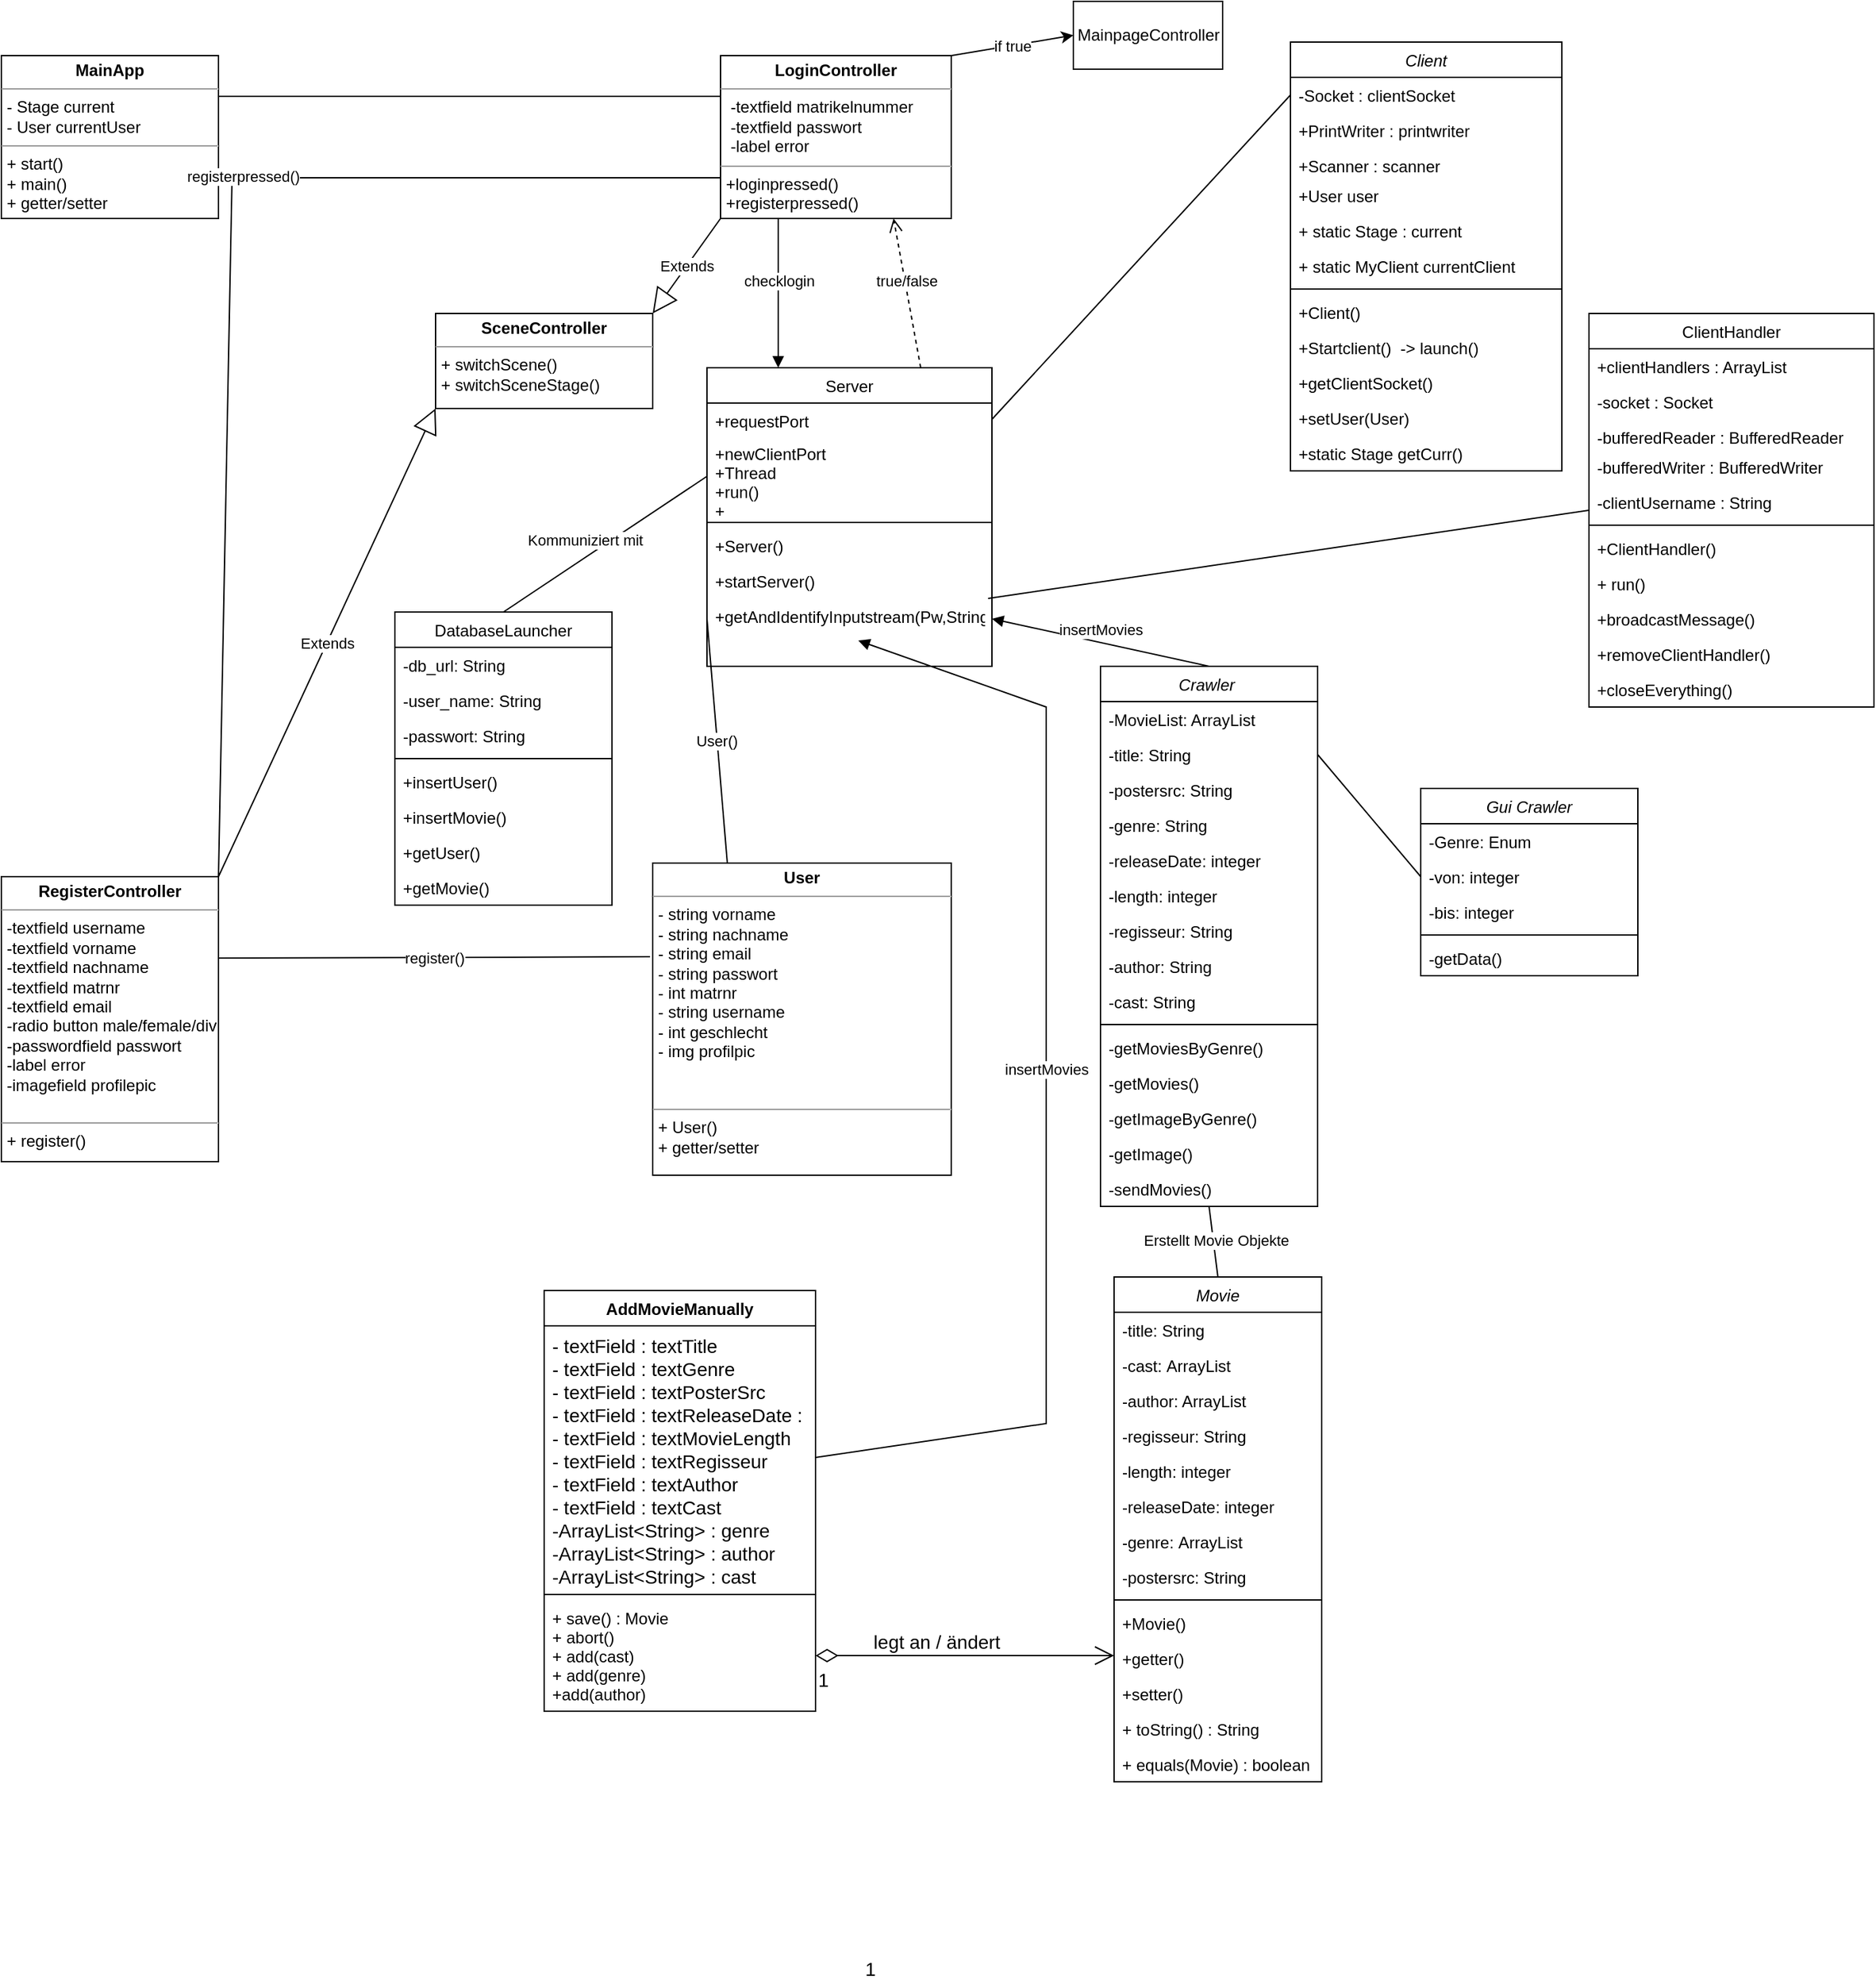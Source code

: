 <mxfile version="18.0.2" type="device" pages="4"><diagram id="C5RBs43oDa-KdzZeNtuy" name="Page-1"><mxGraphModel dx="2162" dy="1663" grid="1" gridSize="10" guides="1" tooltips="1" connect="1" arrows="1" fold="1" page="1" pageScale="1" pageWidth="827" pageHeight="1169" math="0" shadow="0"><root><mxCell id="WIyWlLk6GJQsqaUBKTNV-0"/><mxCell id="WIyWlLk6GJQsqaUBKTNV-1" parent="WIyWlLk6GJQsqaUBKTNV-0"/><mxCell id="zkfFHV4jXpPFQw0GAbJ--0" value="Crawler " style="swimlane;fontStyle=2;align=center;verticalAlign=top;childLayout=stackLayout;horizontal=1;startSize=26;horizontalStack=0;resizeParent=1;resizeLast=0;collapsible=1;marginBottom=0;rounded=0;shadow=0;strokeWidth=1;" parent="WIyWlLk6GJQsqaUBKTNV-1" vertex="1"><mxGeometry x="-40" y="440" width="160" height="398" as="geometry"><mxRectangle x="230" y="140" width="160" height="26" as="alternateBounds"/></mxGeometry></mxCell><mxCell id="zkfFHV4jXpPFQw0GAbJ--1" value="-MovieList: ArrayList" style="text;align=left;verticalAlign=top;spacingLeft=4;spacingRight=4;overflow=hidden;rotatable=0;points=[[0,0.5],[1,0.5]];portConstraint=eastwest;" parent="zkfFHV4jXpPFQw0GAbJ--0" vertex="1"><mxGeometry y="26" width="160" height="26" as="geometry"/></mxCell><mxCell id="DltoPSrmPOGqaQQFskaL-19" value="-title: String" style="text;align=left;verticalAlign=top;spacingLeft=4;spacingRight=4;overflow=hidden;rotatable=0;points=[[0,0.5],[1,0.5]];portConstraint=eastwest;rounded=0;shadow=0;html=0;" parent="zkfFHV4jXpPFQw0GAbJ--0" vertex="1"><mxGeometry y="52" width="160" height="26" as="geometry"/></mxCell><mxCell id="DltoPSrmPOGqaQQFskaL-17" value="-postersrc: String" style="text;align=left;verticalAlign=top;spacingLeft=4;spacingRight=4;overflow=hidden;rotatable=0;points=[[0,0.5],[1,0.5]];portConstraint=eastwest;rounded=0;shadow=0;html=0;" parent="zkfFHV4jXpPFQw0GAbJ--0" vertex="1"><mxGeometry y="78" width="160" height="26" as="geometry"/></mxCell><mxCell id="DltoPSrmPOGqaQQFskaL-18" value="-genre: String" style="text;align=left;verticalAlign=top;spacingLeft=4;spacingRight=4;overflow=hidden;rotatable=0;points=[[0,0.5],[1,0.5]];portConstraint=eastwest;" parent="zkfFHV4jXpPFQw0GAbJ--0" vertex="1"><mxGeometry y="104" width="160" height="26" as="geometry"/></mxCell><mxCell id="zkfFHV4jXpPFQw0GAbJ--2" value="-releaseDate: integer" style="text;align=left;verticalAlign=top;spacingLeft=4;spacingRight=4;overflow=hidden;rotatable=0;points=[[0,0.5],[1,0.5]];portConstraint=eastwest;rounded=0;shadow=0;html=0;" parent="zkfFHV4jXpPFQw0GAbJ--0" vertex="1"><mxGeometry y="130" width="160" height="26" as="geometry"/></mxCell><mxCell id="DltoPSrmPOGqaQQFskaL-15" value="-length: integer" style="text;align=left;verticalAlign=top;spacingLeft=4;spacingRight=4;overflow=hidden;rotatable=0;points=[[0,0.5],[1,0.5]];portConstraint=eastwest;" parent="zkfFHV4jXpPFQw0GAbJ--0" vertex="1"><mxGeometry y="156" width="160" height="26" as="geometry"/></mxCell><mxCell id="DltoPSrmPOGqaQQFskaL-20" value="-regisseur: String" style="text;align=left;verticalAlign=top;spacingLeft=4;spacingRight=4;overflow=hidden;rotatable=0;points=[[0,0.5],[1,0.5]];portConstraint=eastwest;" parent="zkfFHV4jXpPFQw0GAbJ--0" vertex="1"><mxGeometry y="182" width="160" height="26" as="geometry"/></mxCell><mxCell id="zkfFHV4jXpPFQw0GAbJ--3" value="-author: String" style="text;align=left;verticalAlign=top;spacingLeft=4;spacingRight=4;overflow=hidden;rotatable=0;points=[[0,0.5],[1,0.5]];portConstraint=eastwest;rounded=0;shadow=0;html=0;" parent="zkfFHV4jXpPFQw0GAbJ--0" vertex="1"><mxGeometry y="208" width="160" height="26" as="geometry"/></mxCell><mxCell id="DltoPSrmPOGqaQQFskaL-16" value="-cast: String" style="text;align=left;verticalAlign=top;spacingLeft=4;spacingRight=4;overflow=hidden;rotatable=0;points=[[0,0.5],[1,0.5]];portConstraint=eastwest;" parent="zkfFHV4jXpPFQw0GAbJ--0" vertex="1"><mxGeometry y="234" width="160" height="26" as="geometry"/></mxCell><mxCell id="zkfFHV4jXpPFQw0GAbJ--4" value="" style="line;html=1;strokeWidth=1;align=left;verticalAlign=middle;spacingTop=-1;spacingLeft=3;spacingRight=3;rotatable=0;labelPosition=right;points=[];portConstraint=eastwest;" parent="zkfFHV4jXpPFQw0GAbJ--0" vertex="1"><mxGeometry y="260" width="160" height="8" as="geometry"/></mxCell><mxCell id="zkfFHV4jXpPFQw0GAbJ--5" value="-getMoviesByGenre()" style="text;align=left;verticalAlign=top;spacingLeft=4;spacingRight=4;overflow=hidden;rotatable=0;points=[[0,0.5],[1,0.5]];portConstraint=eastwest;" parent="zkfFHV4jXpPFQw0GAbJ--0" vertex="1"><mxGeometry y="268" width="160" height="26" as="geometry"/></mxCell><mxCell id="DltoPSrmPOGqaQQFskaL-21" value="-getMovies()" style="text;align=left;verticalAlign=top;spacingLeft=4;spacingRight=4;overflow=hidden;rotatable=0;points=[[0,0.5],[1,0.5]];portConstraint=eastwest;" parent="zkfFHV4jXpPFQw0GAbJ--0" vertex="1"><mxGeometry y="294" width="160" height="26" as="geometry"/></mxCell><mxCell id="DltoPSrmPOGqaQQFskaL-22" value="-getImageByGenre()" style="text;align=left;verticalAlign=top;spacingLeft=4;spacingRight=4;overflow=hidden;rotatable=0;points=[[0,0.5],[1,0.5]];portConstraint=eastwest;" parent="zkfFHV4jXpPFQw0GAbJ--0" vertex="1"><mxGeometry y="320" width="160" height="26" as="geometry"/></mxCell><mxCell id="DltoPSrmPOGqaQQFskaL-23" value="-getImage()" style="text;align=left;verticalAlign=top;spacingLeft=4;spacingRight=4;overflow=hidden;rotatable=0;points=[[0,0.5],[1,0.5]];portConstraint=eastwest;" parent="zkfFHV4jXpPFQw0GAbJ--0" vertex="1"><mxGeometry y="346" width="160" height="26" as="geometry"/></mxCell><mxCell id="fg1QbBd5waj9FGi89Bss-21" value="-sendMovies()" style="text;align=left;verticalAlign=top;spacingLeft=4;spacingRight=4;overflow=hidden;rotatable=0;points=[[0,0.5],[1,0.5]];portConstraint=eastwest;" parent="zkfFHV4jXpPFQw0GAbJ--0" vertex="1"><mxGeometry y="372" width="160" height="26" as="geometry"/></mxCell><mxCell id="zkfFHV4jXpPFQw0GAbJ--17" value="DatabaseLauncher" style="swimlane;fontStyle=0;align=center;verticalAlign=top;childLayout=stackLayout;horizontal=1;startSize=26;horizontalStack=0;resizeParent=1;resizeLast=0;collapsible=1;marginBottom=0;rounded=0;shadow=0;strokeWidth=1;" parent="WIyWlLk6GJQsqaUBKTNV-1" vertex="1"><mxGeometry x="-560" y="400" width="160" height="216" as="geometry"><mxRectangle x="550" y="140" width="160" height="26" as="alternateBounds"/></mxGeometry></mxCell><mxCell id="zkfFHV4jXpPFQw0GAbJ--18" value="-db_url: String" style="text;align=left;verticalAlign=top;spacingLeft=4;spacingRight=4;overflow=hidden;rotatable=0;points=[[0,0.5],[1,0.5]];portConstraint=eastwest;" parent="zkfFHV4jXpPFQw0GAbJ--17" vertex="1"><mxGeometry y="26" width="160" height="26" as="geometry"/></mxCell><mxCell id="zkfFHV4jXpPFQw0GAbJ--19" value="-user_name: String" style="text;align=left;verticalAlign=top;spacingLeft=4;spacingRight=4;overflow=hidden;rotatable=0;points=[[0,0.5],[1,0.5]];portConstraint=eastwest;rounded=0;shadow=0;html=0;" parent="zkfFHV4jXpPFQw0GAbJ--17" vertex="1"><mxGeometry y="52" width="160" height="26" as="geometry"/></mxCell><mxCell id="zkfFHV4jXpPFQw0GAbJ--20" value="-passwort: String" style="text;align=left;verticalAlign=top;spacingLeft=4;spacingRight=4;overflow=hidden;rotatable=0;points=[[0,0.5],[1,0.5]];portConstraint=eastwest;rounded=0;shadow=0;html=0;" parent="zkfFHV4jXpPFQw0GAbJ--17" vertex="1"><mxGeometry y="78" width="160" height="26" as="geometry"/></mxCell><mxCell id="zkfFHV4jXpPFQw0GAbJ--23" value="" style="line;html=1;strokeWidth=1;align=left;verticalAlign=middle;spacingTop=-1;spacingLeft=3;spacingRight=3;rotatable=0;labelPosition=right;points=[];portConstraint=eastwest;" parent="zkfFHV4jXpPFQw0GAbJ--17" vertex="1"><mxGeometry y="104" width="160" height="8" as="geometry"/></mxCell><mxCell id="zkfFHV4jXpPFQw0GAbJ--24" value="+insertUser()" style="text;align=left;verticalAlign=top;spacingLeft=4;spacingRight=4;overflow=hidden;rotatable=0;points=[[0,0.5],[1,0.5]];portConstraint=eastwest;" parent="zkfFHV4jXpPFQw0GAbJ--17" vertex="1"><mxGeometry y="112" width="160" height="26" as="geometry"/></mxCell><mxCell id="zkfFHV4jXpPFQw0GAbJ--25" value="+insertMovie()" style="text;align=left;verticalAlign=top;spacingLeft=4;spacingRight=4;overflow=hidden;rotatable=0;points=[[0,0.5],[1,0.5]];portConstraint=eastwest;" parent="zkfFHV4jXpPFQw0GAbJ--17" vertex="1"><mxGeometry y="138" width="160" height="26" as="geometry"/></mxCell><mxCell id="DltoPSrmPOGqaQQFskaL-41" value="+getUser()" style="text;align=left;verticalAlign=top;spacingLeft=4;spacingRight=4;overflow=hidden;rotatable=0;points=[[0,0.5],[1,0.5]];portConstraint=eastwest;" parent="zkfFHV4jXpPFQw0GAbJ--17" vertex="1"><mxGeometry y="164" width="160" height="26" as="geometry"/></mxCell><mxCell id="DltoPSrmPOGqaQQFskaL-42" value="+getMovie()" style="text;align=left;verticalAlign=top;spacingLeft=4;spacingRight=4;overflow=hidden;rotatable=0;points=[[0,0.5],[1,0.5]];portConstraint=eastwest;" parent="zkfFHV4jXpPFQw0GAbJ--17" vertex="1"><mxGeometry y="190" width="160" height="26" as="geometry"/></mxCell><mxCell id="DltoPSrmPOGqaQQFskaL-0" value="Gui Crawler" style="swimlane;fontStyle=2;align=center;verticalAlign=top;childLayout=stackLayout;horizontal=1;startSize=26;horizontalStack=0;resizeParent=1;resizeLast=0;collapsible=1;marginBottom=0;rounded=0;shadow=0;strokeWidth=1;" parent="WIyWlLk6GJQsqaUBKTNV-1" vertex="1"><mxGeometry x="196" y="530" width="160" height="138" as="geometry"><mxRectangle x="230" y="140" width="160" height="26" as="alternateBounds"/></mxGeometry></mxCell><mxCell id="DltoPSrmPOGqaQQFskaL-1" value="-Genre: Enum" style="text;align=left;verticalAlign=top;spacingLeft=4;spacingRight=4;overflow=hidden;rotatable=0;points=[[0,0.5],[1,0.5]];portConstraint=eastwest;" parent="DltoPSrmPOGqaQQFskaL-0" vertex="1"><mxGeometry y="26" width="160" height="26" as="geometry"/></mxCell><mxCell id="DltoPSrmPOGqaQQFskaL-2" value="-von: integer" style="text;align=left;verticalAlign=top;spacingLeft=4;spacingRight=4;overflow=hidden;rotatable=0;points=[[0,0.5],[1,0.5]];portConstraint=eastwest;rounded=0;shadow=0;html=0;" parent="DltoPSrmPOGqaQQFskaL-0" vertex="1"><mxGeometry y="52" width="160" height="26" as="geometry"/></mxCell><mxCell id="DltoPSrmPOGqaQQFskaL-3" value="-bis: integer" style="text;align=left;verticalAlign=top;spacingLeft=4;spacingRight=4;overflow=hidden;rotatable=0;points=[[0,0.5],[1,0.5]];portConstraint=eastwest;rounded=0;shadow=0;html=0;" parent="DltoPSrmPOGqaQQFskaL-0" vertex="1"><mxGeometry y="78" width="160" height="26" as="geometry"/></mxCell><mxCell id="DltoPSrmPOGqaQQFskaL-4" value="" style="line;html=1;strokeWidth=1;align=left;verticalAlign=middle;spacingTop=-1;spacingLeft=3;spacingRight=3;rotatable=0;labelPosition=right;points=[];portConstraint=eastwest;" parent="DltoPSrmPOGqaQQFskaL-0" vertex="1"><mxGeometry y="104" width="160" height="8" as="geometry"/></mxCell><mxCell id="DltoPSrmPOGqaQQFskaL-5" value="-getData()" style="text;align=left;verticalAlign=top;spacingLeft=4;spacingRight=4;overflow=hidden;rotatable=0;points=[[0,0.5],[1,0.5]];portConstraint=eastwest;" parent="DltoPSrmPOGqaQQFskaL-0" vertex="1"><mxGeometry y="112" width="160" height="26" as="geometry"/></mxCell><mxCell id="DltoPSrmPOGqaQQFskaL-25" value="Movie" style="swimlane;fontStyle=2;align=center;verticalAlign=top;childLayout=stackLayout;horizontal=1;startSize=26;horizontalStack=0;resizeParent=1;resizeLast=0;collapsible=1;marginBottom=0;rounded=0;shadow=0;strokeWidth=1;" parent="WIyWlLk6GJQsqaUBKTNV-1" vertex="1"><mxGeometry x="-30" y="890" width="153" height="372" as="geometry"><mxRectangle x="230" y="140" width="160" height="26" as="alternateBounds"/></mxGeometry></mxCell><mxCell id="DltoPSrmPOGqaQQFskaL-32" value="-title: String" style="text;align=left;verticalAlign=top;spacingLeft=4;spacingRight=4;overflow=hidden;rotatable=0;points=[[0,0.5],[1,0.5]];portConstraint=eastwest;rounded=0;shadow=0;html=0;" parent="DltoPSrmPOGqaQQFskaL-25" vertex="1"><mxGeometry y="26" width="153" height="26" as="geometry"/></mxCell><mxCell id="DltoPSrmPOGqaQQFskaL-39" value="-cast: ArrayList" style="text;align=left;verticalAlign=top;spacingLeft=4;spacingRight=4;overflow=hidden;rotatable=0;points=[[0,0.5],[1,0.5]];portConstraint=eastwest;" parent="DltoPSrmPOGqaQQFskaL-25" vertex="1"><mxGeometry y="52" width="153" height="26" as="geometry"/></mxCell><mxCell id="DltoPSrmPOGqaQQFskaL-38" value="-author: ArrayList" style="text;align=left;verticalAlign=top;spacingLeft=4;spacingRight=4;overflow=hidden;rotatable=0;points=[[0,0.5],[1,0.5]];portConstraint=eastwest;rounded=0;shadow=0;html=0;" parent="DltoPSrmPOGqaQQFskaL-25" vertex="1"><mxGeometry y="78" width="153" height="26" as="geometry"/></mxCell><mxCell id="DltoPSrmPOGqaQQFskaL-37" value="-regisseur: String" style="text;align=left;verticalAlign=top;spacingLeft=4;spacingRight=4;overflow=hidden;rotatable=0;points=[[0,0.5],[1,0.5]];portConstraint=eastwest;" parent="DltoPSrmPOGqaQQFskaL-25" vertex="1"><mxGeometry y="104" width="153" height="26" as="geometry"/></mxCell><mxCell id="DltoPSrmPOGqaQQFskaL-36" value="-length: integer" style="text;align=left;verticalAlign=top;spacingLeft=4;spacingRight=4;overflow=hidden;rotatable=0;points=[[0,0.5],[1,0.5]];portConstraint=eastwest;" parent="DltoPSrmPOGqaQQFskaL-25" vertex="1"><mxGeometry y="130" width="153" height="26" as="geometry"/></mxCell><mxCell id="DltoPSrmPOGqaQQFskaL-35" value="-releaseDate: integer" style="text;align=left;verticalAlign=top;spacingLeft=4;spacingRight=4;overflow=hidden;rotatable=0;points=[[0,0.5],[1,0.5]];portConstraint=eastwest;rounded=0;shadow=0;html=0;" parent="DltoPSrmPOGqaQQFskaL-25" vertex="1"><mxGeometry y="156" width="153" height="26" as="geometry"/></mxCell><mxCell id="DltoPSrmPOGqaQQFskaL-34" value="-genre: ArrayList" style="text;align=left;verticalAlign=top;spacingLeft=4;spacingRight=4;overflow=hidden;rotatable=0;points=[[0,0.5],[1,0.5]];portConstraint=eastwest;" parent="DltoPSrmPOGqaQQFskaL-25" vertex="1"><mxGeometry y="182" width="153" height="26" as="geometry"/></mxCell><mxCell id="DltoPSrmPOGqaQQFskaL-33" value="-postersrc: String" style="text;align=left;verticalAlign=top;spacingLeft=4;spacingRight=4;overflow=hidden;rotatable=0;points=[[0,0.5],[1,0.5]];portConstraint=eastwest;rounded=0;shadow=0;html=0;" parent="DltoPSrmPOGqaQQFskaL-25" vertex="1"><mxGeometry y="208" width="153" height="26" as="geometry"/></mxCell><mxCell id="DltoPSrmPOGqaQQFskaL-29" value="" style="line;html=1;strokeWidth=1;align=left;verticalAlign=middle;spacingTop=-1;spacingLeft=3;spacingRight=3;rotatable=0;labelPosition=right;points=[];portConstraint=eastwest;" parent="DltoPSrmPOGqaQQFskaL-25" vertex="1"><mxGeometry y="234" width="153" height="8" as="geometry"/></mxCell><mxCell id="DltoPSrmPOGqaQQFskaL-30" value="+Movie()" style="text;align=left;verticalAlign=top;spacingLeft=4;spacingRight=4;overflow=hidden;rotatable=0;points=[[0,0.5],[1,0.5]];portConstraint=eastwest;" parent="DltoPSrmPOGqaQQFskaL-25" vertex="1"><mxGeometry y="242" width="153" height="26" as="geometry"/></mxCell><mxCell id="DltoPSrmPOGqaQQFskaL-40" value="+getter()" style="text;align=left;verticalAlign=top;spacingLeft=4;spacingRight=4;overflow=hidden;rotatable=0;points=[[0,0.5],[1,0.5]];portConstraint=eastwest;" parent="DltoPSrmPOGqaQQFskaL-25" vertex="1"><mxGeometry y="268" width="153" height="26" as="geometry"/></mxCell><mxCell id="XvsVB5_x8dBzDE0c4fKr-17" value="+setter()" style="text;align=left;verticalAlign=top;spacingLeft=4;spacingRight=4;overflow=hidden;rotatable=0;points=[[0,0.5],[1,0.5]];portConstraint=eastwest;" parent="DltoPSrmPOGqaQQFskaL-25" vertex="1"><mxGeometry y="294" width="153" height="26" as="geometry"/></mxCell><mxCell id="XvsVB5_x8dBzDE0c4fKr-18" value="+ toString() : String" style="text;align=left;verticalAlign=top;spacingLeft=4;spacingRight=4;overflow=hidden;rotatable=0;points=[[0,0.5],[1,0.5]];portConstraint=eastwest;" parent="DltoPSrmPOGqaQQFskaL-25" vertex="1"><mxGeometry y="320" width="153" height="26" as="geometry"/></mxCell><mxCell id="XvsVB5_x8dBzDE0c4fKr-19" value="+ equals(Movie) : boolean" style="text;align=left;verticalAlign=top;spacingLeft=4;spacingRight=4;overflow=hidden;rotatable=0;points=[[0,0.5],[1,0.5]];portConstraint=eastwest;" parent="DltoPSrmPOGqaQQFskaL-25" vertex="1"><mxGeometry y="346" width="153" height="26" as="geometry"/></mxCell><mxCell id="DltoPSrmPOGqaQQFskaL-48" value="" style="endArrow=none;html=1;rounded=0;entryX=0.5;entryY=1;entryDx=0;entryDy=0;exitX=0.5;exitY=0;exitDx=0;exitDy=0;" parent="WIyWlLk6GJQsqaUBKTNV-1" source="DltoPSrmPOGqaQQFskaL-25" target="zkfFHV4jXpPFQw0GAbJ--0" edge="1"><mxGeometry width="50" height="50" relative="1" as="geometry"><mxPoint x="96" y="940" as="sourcePoint"/><mxPoint x="146" y="890" as="targetPoint"/></mxGeometry></mxCell><mxCell id="DltoPSrmPOGqaQQFskaL-51" value="Erstellt Movie Objekte" style="edgeLabel;html=1;align=center;verticalAlign=middle;resizable=0;points=[];" parent="DltoPSrmPOGqaQQFskaL-48" vertex="1" connectable="0"><mxGeometry x="-0.34" y="-3" relative="1" as="geometry"><mxPoint x="-3" y="-10" as="offset"/></mxGeometry></mxCell><mxCell id="DltoPSrmPOGqaQQFskaL-50" value="" style="endArrow=none;html=1;rounded=0;entryX=0;entryY=0.5;entryDx=0;entryDy=0;exitX=1;exitY=0.5;exitDx=0;exitDy=0;" parent="WIyWlLk6GJQsqaUBKTNV-1" source="DltoPSrmPOGqaQQFskaL-19" target="DltoPSrmPOGqaQQFskaL-2" edge="1"><mxGeometry width="50" height="50" relative="1" as="geometry"><mxPoint x="96" y="730" as="sourcePoint"/><mxPoint x="146" y="680" as="targetPoint"/></mxGeometry></mxCell><mxCell id="fg1QbBd5waj9FGi89Bss-0" value="&lt;p style=&quot;margin: 0px ; margin-top: 4px ; text-align: center&quot;&gt;&lt;b&gt;LoginController&lt;/b&gt;&lt;/p&gt;&lt;hr size=&quot;1&quot;&gt;&lt;p style=&quot;margin: 0px ; margin-left: 4px&quot;&gt;&amp;nbsp;-textfield matrikelnummer&lt;/p&gt;&lt;p style=&quot;margin: 0px ; margin-left: 4px&quot;&gt;&amp;nbsp;-textfield passwort&lt;/p&gt;&lt;p style=&quot;margin: 0px ; margin-left: 4px&quot;&gt;&amp;nbsp;-label error&lt;/p&gt;&lt;hr size=&quot;1&quot;&gt;&lt;p style=&quot;margin: 0px ; margin-left: 4px&quot;&gt;+loginpressed()&lt;/p&gt;&lt;p style=&quot;margin: 0px ; margin-left: 4px&quot;&gt;+registerpressed()&lt;/p&gt;" style="verticalAlign=top;align=left;overflow=fill;fontSize=12;fontFamily=Helvetica;html=1;" parent="WIyWlLk6GJQsqaUBKTNV-1" vertex="1"><mxGeometry x="-320" y="-10" width="170" height="120" as="geometry"/></mxCell><mxCell id="fg1QbBd5waj9FGi89Bss-1" value="&lt;p style=&quot;margin: 0px ; margin-top: 4px ; text-align: center&quot;&gt;&lt;b&gt;SceneController&lt;/b&gt;&lt;/p&gt;&lt;hr size=&quot;1&quot;&gt;&lt;p style=&quot;margin: 0px ; margin-left: 4px&quot;&gt;&lt;span&gt;+ switchScene()&lt;/span&gt;&lt;/p&gt;&lt;p style=&quot;margin: 0px ; margin-left: 4px&quot;&gt;&lt;span&gt;+ switchSceneStage()&lt;/span&gt;&lt;/p&gt;" style="verticalAlign=top;align=left;overflow=fill;fontSize=12;fontFamily=Helvetica;html=1;" parent="WIyWlLk6GJQsqaUBKTNV-1" vertex="1"><mxGeometry x="-530" y="180" width="160" height="70" as="geometry"/></mxCell><mxCell id="fg1QbBd5waj9FGi89Bss-2" value="&lt;p style=&quot;margin: 0px ; margin-top: 4px ; text-align: center&quot;&gt;&lt;b&gt;RegisterController&lt;/b&gt;&lt;/p&gt;&lt;hr size=&quot;1&quot;&gt;&lt;p style=&quot;margin: 0px ; margin-left: 4px&quot;&gt;-textfield username&lt;/p&gt;&lt;p style=&quot;margin: 0px ; margin-left: 4px&quot;&gt;&lt;span&gt;-textfield vorname&lt;/span&gt;&lt;/p&gt;&lt;p style=&quot;margin: 0px ; margin-left: 4px&quot;&gt;-textfield nachname&lt;/p&gt;&lt;p style=&quot;margin: 0px ; margin-left: 4px&quot;&gt;-textfield matrnr&lt;/p&gt;&lt;p style=&quot;margin: 0px ; margin-left: 4px&quot;&gt;-textfield email&lt;/p&gt;&lt;p style=&quot;margin: 0px ; margin-left: 4px&quot;&gt;-radio button male/female/div&lt;/p&gt;&lt;p style=&quot;margin: 0px ; margin-left: 4px&quot;&gt;-passwordfield passwort&lt;/p&gt;&lt;p style=&quot;margin: 0px ; margin-left: 4px&quot;&gt;-label error&lt;/p&gt;&lt;p style=&quot;margin: 0px ; margin-left: 4px&quot;&gt;-imagefield profilepic&lt;/p&gt;&lt;p style=&quot;margin: 0px ; margin-left: 4px&quot;&gt;&lt;br&gt;&lt;/p&gt;&lt;hr size=&quot;1&quot;&gt;&lt;p style=&quot;margin: 0px ; margin-left: 4px&quot;&gt;+ register()&lt;/p&gt;" style="verticalAlign=top;align=left;overflow=fill;fontSize=12;fontFamily=Helvetica;html=1;" parent="WIyWlLk6GJQsqaUBKTNV-1" vertex="1"><mxGeometry x="-850" y="595" width="160" height="210" as="geometry"/></mxCell><mxCell id="fg1QbBd5waj9FGi89Bss-3" value="&lt;p style=&quot;margin: 0px ; margin-top: 4px ; text-align: center&quot;&gt;&lt;b&gt;User&lt;/b&gt;&lt;/p&gt;&lt;hr size=&quot;1&quot;&gt;&lt;p style=&quot;margin: 0px ; margin-left: 4px&quot;&gt;- string vorname&lt;/p&gt;&lt;p style=&quot;margin: 0px ; margin-left: 4px&quot;&gt;- string nachname&lt;/p&gt;&lt;p style=&quot;margin: 0px ; margin-left: 4px&quot;&gt;- string email&lt;/p&gt;&lt;p style=&quot;margin: 0px ; margin-left: 4px&quot;&gt;- string passwort&lt;/p&gt;&lt;p style=&quot;margin: 0px ; margin-left: 4px&quot;&gt;- int matrnr&lt;/p&gt;&lt;p style=&quot;margin: 0px ; margin-left: 4px&quot;&gt;- string username&lt;/p&gt;&lt;p style=&quot;margin: 0px ; margin-left: 4px&quot;&gt;- int geschlecht&lt;/p&gt;&lt;p style=&quot;margin: 0px ; margin-left: 4px&quot;&gt;- img profilpic&lt;/p&gt;&lt;p style=&quot;margin: 0px ; margin-left: 4px&quot;&gt;&lt;br&gt;&lt;/p&gt;&lt;p style=&quot;margin: 0px ; margin-left: 4px&quot;&gt;&lt;br&gt;&lt;/p&gt;&lt;hr size=&quot;1&quot;&gt;&lt;p style=&quot;margin: 0px ; margin-left: 4px&quot;&gt;+ User()&lt;/p&gt;&lt;p style=&quot;margin: 0px ; margin-left: 4px&quot;&gt;+ getter/setter&lt;/p&gt;" style="verticalAlign=top;align=left;overflow=fill;fontSize=12;fontFamily=Helvetica;html=1;" parent="WIyWlLk6GJQsqaUBKTNV-1" vertex="1"><mxGeometry x="-370" y="585" width="220" height="230" as="geometry"/></mxCell><mxCell id="fg1QbBd5waj9FGi89Bss-4" value="&lt;p style=&quot;margin: 0px ; margin-top: 4px ; text-align: center&quot;&gt;&lt;b&gt;MainApp&lt;/b&gt;&lt;/p&gt;&lt;hr size=&quot;1&quot;&gt;&lt;p style=&quot;margin: 0px ; margin-left: 4px&quot;&gt;- Stage current&lt;/p&gt;&lt;p style=&quot;margin: 0px ; margin-left: 4px&quot;&gt;- User currentUser&lt;/p&gt;&lt;hr size=&quot;1&quot;&gt;&lt;p style=&quot;margin: 0px ; margin-left: 4px&quot;&gt;+ start()&lt;/p&gt;&lt;p style=&quot;margin: 0px ; margin-left: 4px&quot;&gt;+ main()&lt;/p&gt;&lt;p style=&quot;margin: 0px ; margin-left: 4px&quot;&gt;+ getter/setter&lt;/p&gt;&lt;p style=&quot;margin: 0px ; margin-left: 4px&quot;&gt;&lt;br&gt;&lt;/p&gt;" style="verticalAlign=top;align=left;overflow=fill;fontSize=12;fontFamily=Helvetica;html=1;" parent="WIyWlLk6GJQsqaUBKTNV-1" vertex="1"><mxGeometry x="-850" y="-10" width="160" height="120" as="geometry"/></mxCell><mxCell id="fg1QbBd5waj9FGi89Bss-5" value="Extends" style="endArrow=block;endSize=16;endFill=0;html=1;rounded=0;exitX=0;exitY=1;exitDx=0;exitDy=0;entryX=1;entryY=0;entryDx=0;entryDy=0;" parent="WIyWlLk6GJQsqaUBKTNV-1" source="fg1QbBd5waj9FGi89Bss-0" target="fg1QbBd5waj9FGi89Bss-1" edge="1"><mxGeometry width="160" relative="1" as="geometry"><mxPoint x="-570" y="330" as="sourcePoint"/><mxPoint x="-410" y="330" as="targetPoint"/></mxGeometry></mxCell><mxCell id="fg1QbBd5waj9FGi89Bss-6" value="Extends" style="endArrow=block;endSize=16;endFill=0;html=1;rounded=0;exitX=1;exitY=0;exitDx=0;exitDy=0;entryX=0;entryY=1;entryDx=0;entryDy=0;" parent="WIyWlLk6GJQsqaUBKTNV-1" source="fg1QbBd5waj9FGi89Bss-2" target="fg1QbBd5waj9FGi89Bss-1" edge="1"><mxGeometry width="160" relative="1" as="geometry"><mxPoint x="-570" y="330" as="sourcePoint"/><mxPoint x="-410" y="330" as="targetPoint"/></mxGeometry></mxCell><mxCell id="fg1QbBd5waj9FGi89Bss-8" value="checklogin" style="html=1;verticalAlign=bottom;endArrow=block;rounded=0;exitX=0.25;exitY=1;exitDx=0;exitDy=0;entryX=0.25;entryY=0;entryDx=0;entryDy=0;" parent="WIyWlLk6GJQsqaUBKTNV-1" source="fg1QbBd5waj9FGi89Bss-0" target="eoASIvozTOYaN8yDX8pW-24" edge="1"><mxGeometry width="80" relative="1" as="geometry"><mxPoint x="-145" y="120" as="sourcePoint"/><mxPoint x="-311" y="230" as="targetPoint"/><Array as="points"/></mxGeometry></mxCell><mxCell id="fg1QbBd5waj9FGi89Bss-9" value="true/false" style="html=1;verticalAlign=bottom;endArrow=open;dashed=1;endSize=8;rounded=0;entryX=0.75;entryY=1;entryDx=0;entryDy=0;exitX=0.75;exitY=0;exitDx=0;exitDy=0;" parent="WIyWlLk6GJQsqaUBKTNV-1" source="eoASIvozTOYaN8yDX8pW-24" target="fg1QbBd5waj9FGi89Bss-0" edge="1"><mxGeometry relative="1" as="geometry"><mxPoint x="-260" y="210" as="sourcePoint"/><mxPoint x="-230" y="120" as="targetPoint"/></mxGeometry></mxCell><mxCell id="fg1QbBd5waj9FGi89Bss-10" value="" style="endArrow=none;html=1;rounded=0;exitX=1;exitY=0.25;exitDx=0;exitDy=0;entryX=0;entryY=0.25;entryDx=0;entryDy=0;" parent="WIyWlLk6GJQsqaUBKTNV-1" source="fg1QbBd5waj9FGi89Bss-4" target="fg1QbBd5waj9FGi89Bss-0" edge="1"><mxGeometry width="50" height="50" relative="1" as="geometry"><mxPoint x="-510" y="360" as="sourcePoint"/><mxPoint x="-330" y="20" as="targetPoint"/></mxGeometry></mxCell><mxCell id="fg1QbBd5waj9FGi89Bss-11" value="registerpressed()" style="endArrow=none;html=1;rounded=0;entryX=0;entryY=0.75;entryDx=0;entryDy=0;exitX=1;exitY=0;exitDx=0;exitDy=0;" parent="WIyWlLk6GJQsqaUBKTNV-1" source="fg1QbBd5waj9FGi89Bss-2" target="fg1QbBd5waj9FGi89Bss-0" edge="1"><mxGeometry x="0.195" y="1" width="50" height="50" relative="1" as="geometry"><mxPoint x="-670" y="400" as="sourcePoint"/><mxPoint x="-460" y="310" as="targetPoint"/><Array as="points"><mxPoint x="-680" y="80"/></Array><mxPoint as="offset"/></mxGeometry></mxCell><mxCell id="fg1QbBd5waj9FGi89Bss-12" value="register()" style="endArrow=none;html=1;rounded=0;exitX=1;exitY=0.286;exitDx=0;exitDy=0;exitPerimeter=0;entryX=-0.009;entryY=0.3;entryDx=0;entryDy=0;entryPerimeter=0;" parent="WIyWlLk6GJQsqaUBKTNV-1" source="fg1QbBd5waj9FGi89Bss-2" target="fg1QbBd5waj9FGi89Bss-3" edge="1"><mxGeometry width="50" height="50" relative="1" as="geometry"><mxPoint x="-510" y="360" as="sourcePoint"/><mxPoint x="-370" y="420" as="targetPoint"/></mxGeometry></mxCell><mxCell id="fg1QbBd5waj9FGi89Bss-13" value="User()" style="endArrow=none;html=1;rounded=0;exitX=0.25;exitY=0;exitDx=0;exitDy=0;entryX=0;entryY=0.5;entryDx=0;entryDy=0;" parent="WIyWlLk6GJQsqaUBKTNV-1" source="fg1QbBd5waj9FGi89Bss-3" target="eoASIvozTOYaN8yDX8pW-30" edge="1"><mxGeometry width="50" height="50" relative="1" as="geometry"><mxPoint x="-190" y="280" as="sourcePoint"/><mxPoint x="-315" y="390" as="targetPoint"/></mxGeometry></mxCell><mxCell id="fg1QbBd5waj9FGi89Bss-15" value="" style="endArrow=none;html=1;rounded=0;entryX=0.5;entryY=0;entryDx=0;entryDy=0;exitX=0;exitY=0.5;exitDx=0;exitDy=0;" parent="WIyWlLk6GJQsqaUBKTNV-1" source="eoASIvozTOYaN8yDX8pW-26" target="zkfFHV4jXpPFQw0GAbJ--17" edge="1"><mxGeometry width="50" height="50" relative="1" as="geometry"><mxPoint x="-400" y="350" as="sourcePoint"/><mxPoint x="-200" y="295" as="targetPoint"/><Array as="points"/></mxGeometry></mxCell><mxCell id="fg1QbBd5waj9FGi89Bss-19" value="Kommuniziert mit" style="edgeLabel;html=1;align=center;verticalAlign=middle;resizable=0;points=[];" parent="fg1QbBd5waj9FGi89Bss-15" vertex="1" connectable="0"><mxGeometry x="-0.294" relative="1" as="geometry"><mxPoint x="-37" y="12" as="offset"/></mxGeometry></mxCell><mxCell id="fg1QbBd5waj9FGi89Bss-16" value="MainpageController" style="html=1;" parent="WIyWlLk6GJQsqaUBKTNV-1" vertex="1"><mxGeometry x="-60" y="-50" width="110" height="50" as="geometry"/></mxCell><mxCell id="fg1QbBd5waj9FGi89Bss-17" value="" style="endArrow=classic;html=1;rounded=0;exitX=1;exitY=0;exitDx=0;exitDy=0;entryX=0;entryY=0.5;entryDx=0;entryDy=0;" parent="WIyWlLk6GJQsqaUBKTNV-1" source="fg1QbBd5waj9FGi89Bss-0" target="fg1QbBd5waj9FGi89Bss-16" edge="1"><mxGeometry relative="1" as="geometry"><mxPoint x="-190" y="130" as="sourcePoint"/><mxPoint x="-90" y="130" as="targetPoint"/></mxGeometry></mxCell><mxCell id="fg1QbBd5waj9FGi89Bss-18" value="if true" style="edgeLabel;resizable=0;html=1;align=center;verticalAlign=middle;" parent="fg1QbBd5waj9FGi89Bss-17" connectable="0" vertex="1"><mxGeometry relative="1" as="geometry"/></mxCell><mxCell id="fg1QbBd5waj9FGi89Bss-20" value="insertMovies" style="html=1;verticalAlign=bottom;endArrow=block;rounded=0;exitX=0.5;exitY=0;exitDx=0;exitDy=0;entryX=1;entryY=0.5;entryDx=0;entryDy=0;" parent="WIyWlLk6GJQsqaUBKTNV-1" source="zkfFHV4jXpPFQw0GAbJ--0" target="eoASIvozTOYaN8yDX8pW-30" edge="1"><mxGeometry width="80" relative="1" as="geometry"><mxPoint x="-300.99" y="120.96" as="sourcePoint"/><mxPoint x="-120" y="430" as="targetPoint"/><Array as="points"/></mxGeometry></mxCell><mxCell id="eoASIvozTOYaN8yDX8pW-0" value="Client" style="swimlane;fontStyle=2;align=center;verticalAlign=top;childLayout=stackLayout;horizontal=1;startSize=26;horizontalStack=0;resizeParent=1;resizeLast=0;collapsible=1;marginBottom=0;rounded=0;shadow=0;strokeWidth=1;" parent="WIyWlLk6GJQsqaUBKTNV-1" vertex="1"><mxGeometry x="100" y="-20" width="200" height="316" as="geometry"><mxRectangle x="230" y="140" width="160" height="26" as="alternateBounds"/></mxGeometry></mxCell><mxCell id="eoASIvozTOYaN8yDX8pW-1" value="-Socket : clientSocket" style="text;align=left;verticalAlign=top;spacingLeft=4;spacingRight=4;overflow=hidden;rotatable=0;points=[[0,0.5],[1,0.5]];portConstraint=eastwest;rounded=0;shadow=0;html=0;" parent="eoASIvozTOYaN8yDX8pW-0" vertex="1"><mxGeometry y="26" width="200" height="26" as="geometry"/></mxCell><mxCell id="eoASIvozTOYaN8yDX8pW-2" value="+PrintWriter : printwriter" style="text;align=left;verticalAlign=top;spacingLeft=4;spacingRight=4;overflow=hidden;rotatable=0;points=[[0,0.5],[1,0.5]];portConstraint=eastwest;rounded=0;shadow=0;html=0;" parent="eoASIvozTOYaN8yDX8pW-0" vertex="1"><mxGeometry y="52" width="200" height="26" as="geometry"/></mxCell><mxCell id="eoASIvozTOYaN8yDX8pW-3" value="+Scanner : scanner" style="text;align=left;verticalAlign=top;spacingLeft=4;spacingRight=4;overflow=hidden;rotatable=0;points=[[0,0.5],[1,0.5]];portConstraint=eastwest;rounded=0;shadow=0;html=0;" parent="eoASIvozTOYaN8yDX8pW-0" vertex="1"><mxGeometry y="78" width="200" height="22" as="geometry"/></mxCell><mxCell id="eoASIvozTOYaN8yDX8pW-4" value="+User user" style="text;align=left;verticalAlign=top;spacingLeft=4;spacingRight=4;overflow=hidden;rotatable=0;points=[[0,0.5],[1,0.5]];portConstraint=eastwest;rounded=0;shadow=0;html=0;" parent="eoASIvozTOYaN8yDX8pW-0" vertex="1"><mxGeometry y="100" width="200" height="26" as="geometry"/></mxCell><mxCell id="0c3tRRg5il7QiYba9cD5-0" value="+ static Stage : current" style="text;align=left;verticalAlign=top;spacingLeft=4;spacingRight=4;overflow=hidden;rotatable=0;points=[[0,0.5],[1,0.5]];portConstraint=eastwest;rounded=0;shadow=0;html=0;" vertex="1" parent="eoASIvozTOYaN8yDX8pW-0"><mxGeometry y="126" width="200" height="26" as="geometry"/></mxCell><mxCell id="eoASIvozTOYaN8yDX8pW-5" value="+ static MyClient currentClient" style="text;align=left;verticalAlign=top;spacingLeft=4;spacingRight=4;overflow=hidden;rotatable=0;points=[[0,0.5],[1,0.5]];portConstraint=eastwest;rounded=0;shadow=0;html=0;" parent="eoASIvozTOYaN8yDX8pW-0" vertex="1"><mxGeometry y="152" width="200" height="26" as="geometry"/></mxCell><mxCell id="eoASIvozTOYaN8yDX8pW-6" value="" style="line;html=1;strokeWidth=1;align=left;verticalAlign=middle;spacingTop=-1;spacingLeft=3;spacingRight=3;rotatable=0;labelPosition=right;points=[];portConstraint=eastwest;" parent="eoASIvozTOYaN8yDX8pW-0" vertex="1"><mxGeometry y="178" width="200" height="8" as="geometry"/></mxCell><mxCell id="eoASIvozTOYaN8yDX8pW-7" value="+Client()" style="text;align=left;verticalAlign=top;spacingLeft=4;spacingRight=4;overflow=hidden;rotatable=0;points=[[0,0.5],[1,0.5]];portConstraint=eastwest;" parent="eoASIvozTOYaN8yDX8pW-0" vertex="1"><mxGeometry y="186" width="200" height="26" as="geometry"/></mxCell><mxCell id="eoASIvozTOYaN8yDX8pW-10" value="+Startclient()  -&gt; launch()" style="text;align=left;verticalAlign=top;spacingLeft=4;spacingRight=4;overflow=hidden;rotatable=0;points=[[0,0.5],[1,0.5]];portConstraint=eastwest;" parent="eoASIvozTOYaN8yDX8pW-0" vertex="1"><mxGeometry y="212" width="200" height="26" as="geometry"/></mxCell><mxCell id="eoASIvozTOYaN8yDX8pW-11" value="+getClientSocket()" style="text;align=left;verticalAlign=top;spacingLeft=4;spacingRight=4;overflow=hidden;rotatable=0;points=[[0,0.5],[1,0.5]];portConstraint=eastwest;" parent="eoASIvozTOYaN8yDX8pW-0" vertex="1"><mxGeometry y="238" width="200" height="26" as="geometry"/></mxCell><mxCell id="0c3tRRg5il7QiYba9cD5-1" value="+setUser(User)" style="text;align=left;verticalAlign=top;spacingLeft=4;spacingRight=4;overflow=hidden;rotatable=0;points=[[0,0.5],[1,0.5]];portConstraint=eastwest;rounded=0;shadow=0;html=0;" vertex="1" parent="eoASIvozTOYaN8yDX8pW-0"><mxGeometry y="264" width="200" height="26" as="geometry"/></mxCell><mxCell id="0c3tRRg5il7QiYba9cD5-3" value="+static Stage getCurr()" style="text;align=left;verticalAlign=top;spacingLeft=4;spacingRight=4;overflow=hidden;rotatable=0;points=[[0,0.5],[1,0.5]];portConstraint=eastwest;rounded=0;shadow=0;html=0;" vertex="1" parent="eoASIvozTOYaN8yDX8pW-0"><mxGeometry y="290" width="200" height="26" as="geometry"/></mxCell><mxCell id="eoASIvozTOYaN8yDX8pW-12" value="ClientHandler" style="swimlane;fontStyle=0;align=center;verticalAlign=top;childLayout=stackLayout;horizontal=1;startSize=26;horizontalStack=0;resizeParent=1;resizeLast=0;collapsible=1;marginBottom=0;rounded=0;shadow=0;strokeWidth=1;" parent="WIyWlLk6GJQsqaUBKTNV-1" vertex="1"><mxGeometry x="320" y="180" width="210" height="290" as="geometry"><mxRectangle x="130" y="380" width="160" height="26" as="alternateBounds"/></mxGeometry></mxCell><mxCell id="eoASIvozTOYaN8yDX8pW-13" value="+clientHandlers : ArrayList" style="text;align=left;verticalAlign=top;spacingLeft=4;spacingRight=4;overflow=hidden;rotatable=0;points=[[0,0.5],[1,0.5]];portConstraint=eastwest;rounded=0;shadow=0;html=0;" parent="eoASIvozTOYaN8yDX8pW-12" vertex="1"><mxGeometry y="26" width="210" height="26" as="geometry"/></mxCell><mxCell id="eoASIvozTOYaN8yDX8pW-14" value="-socket : Socket" style="text;align=left;verticalAlign=top;spacingLeft=4;spacingRight=4;overflow=hidden;rotatable=0;points=[[0,0.5],[1,0.5]];portConstraint=eastwest;rounded=0;shadow=0;html=0;" parent="eoASIvozTOYaN8yDX8pW-12" vertex="1"><mxGeometry y="52" width="210" height="26" as="geometry"/></mxCell><mxCell id="eoASIvozTOYaN8yDX8pW-15" value="-bufferedReader : BufferedReader" style="text;align=left;verticalAlign=top;spacingLeft=4;spacingRight=4;overflow=hidden;rotatable=0;points=[[0,0.5],[1,0.5]];portConstraint=eastwest;rounded=0;shadow=0;html=0;" parent="eoASIvozTOYaN8yDX8pW-12" vertex="1"><mxGeometry y="78" width="210" height="22" as="geometry"/></mxCell><mxCell id="eoASIvozTOYaN8yDX8pW-16" value="-bufferedWriter : BufferedWriter" style="text;align=left;verticalAlign=top;spacingLeft=4;spacingRight=4;overflow=hidden;rotatable=0;points=[[0,0.5],[1,0.5]];portConstraint=eastwest;rounded=0;shadow=0;html=0;" parent="eoASIvozTOYaN8yDX8pW-12" vertex="1"><mxGeometry y="100" width="210" height="26" as="geometry"/></mxCell><mxCell id="eoASIvozTOYaN8yDX8pW-17" value="-clientUsername : String" style="text;align=left;verticalAlign=top;spacingLeft=4;spacingRight=4;overflow=hidden;rotatable=0;points=[[0,0.5],[1,0.5]];portConstraint=eastwest;rounded=0;shadow=0;html=0;" parent="eoASIvozTOYaN8yDX8pW-12" vertex="1"><mxGeometry y="126" width="210" height="26" as="geometry"/></mxCell><mxCell id="eoASIvozTOYaN8yDX8pW-18" value="" style="line;html=1;strokeWidth=1;align=left;verticalAlign=middle;spacingTop=-1;spacingLeft=3;spacingRight=3;rotatable=0;labelPosition=right;points=[];portConstraint=eastwest;" parent="eoASIvozTOYaN8yDX8pW-12" vertex="1"><mxGeometry y="152" width="210" height="8" as="geometry"/></mxCell><mxCell id="eoASIvozTOYaN8yDX8pW-19" value="+ClientHandler()" style="text;align=left;verticalAlign=top;spacingLeft=4;spacingRight=4;overflow=hidden;rotatable=0;points=[[0,0.5],[1,0.5]];portConstraint=eastwest;" parent="eoASIvozTOYaN8yDX8pW-12" vertex="1"><mxGeometry y="160" width="210" height="26" as="geometry"/></mxCell><mxCell id="eoASIvozTOYaN8yDX8pW-20" value="+ run()" style="text;align=left;verticalAlign=top;spacingLeft=4;spacingRight=4;overflow=hidden;rotatable=0;points=[[0,0.5],[1,0.5]];portConstraint=eastwest;" parent="eoASIvozTOYaN8yDX8pW-12" vertex="1"><mxGeometry y="186" width="210" height="26" as="geometry"/></mxCell><mxCell id="eoASIvozTOYaN8yDX8pW-21" value="+broadcastMessage()" style="text;align=left;verticalAlign=top;spacingLeft=4;spacingRight=4;overflow=hidden;rotatable=0;points=[[0,0.5],[1,0.5]];portConstraint=eastwest;" parent="eoASIvozTOYaN8yDX8pW-12" vertex="1"><mxGeometry y="212" width="210" height="26" as="geometry"/></mxCell><mxCell id="eoASIvozTOYaN8yDX8pW-22" value="+removeClientHandler()" style="text;align=left;verticalAlign=top;spacingLeft=4;spacingRight=4;overflow=hidden;rotatable=0;points=[[0,0.5],[1,0.5]];portConstraint=eastwest;" parent="eoASIvozTOYaN8yDX8pW-12" vertex="1"><mxGeometry y="238" width="210" height="26" as="geometry"/></mxCell><mxCell id="eoASIvozTOYaN8yDX8pW-23" value="+closeEverything()" style="text;align=left;verticalAlign=top;spacingLeft=4;spacingRight=4;overflow=hidden;rotatable=0;points=[[0,0.5],[1,0.5]];portConstraint=eastwest;" parent="eoASIvozTOYaN8yDX8pW-12" vertex="1"><mxGeometry y="264" width="210" height="26" as="geometry"/></mxCell><mxCell id="eoASIvozTOYaN8yDX8pW-24" value="Server" style="swimlane;fontStyle=0;align=center;verticalAlign=top;childLayout=stackLayout;horizontal=1;startSize=26;horizontalStack=0;resizeParent=1;resizeLast=0;collapsible=1;marginBottom=0;rounded=0;shadow=0;strokeWidth=1;" parent="WIyWlLk6GJQsqaUBKTNV-1" vertex="1"><mxGeometry x="-330" y="220" width="210" height="220" as="geometry"><mxRectangle x="550" y="140" width="160" height="26" as="alternateBounds"/></mxGeometry></mxCell><mxCell id="eoASIvozTOYaN8yDX8pW-25" value="+requestPort" style="text;align=left;verticalAlign=top;spacingLeft=4;spacingRight=4;overflow=hidden;rotatable=0;points=[[0,0.5],[1,0.5]];portConstraint=eastwest;" parent="eoASIvozTOYaN8yDX8pW-24" vertex="1"><mxGeometry y="26" width="210" height="24" as="geometry"/></mxCell><mxCell id="eoASIvozTOYaN8yDX8pW-26" value="+newClientPort&#xA;+Thread&#xA;+run()&#xA;+&#xA;&#xA;" style="text;align=left;verticalAlign=top;spacingLeft=4;spacingRight=4;overflow=hidden;rotatable=0;points=[[0,0.5],[1,0.5]];portConstraint=eastwest;" parent="eoASIvozTOYaN8yDX8pW-24" vertex="1"><mxGeometry y="50" width="210" height="60" as="geometry"/></mxCell><mxCell id="eoASIvozTOYaN8yDX8pW-27" value="" style="line;html=1;strokeWidth=1;align=left;verticalAlign=middle;spacingTop=-1;spacingLeft=3;spacingRight=3;rotatable=0;labelPosition=right;points=[];portConstraint=eastwest;" parent="eoASIvozTOYaN8yDX8pW-24" vertex="1"><mxGeometry y="110" width="210" height="8" as="geometry"/></mxCell><mxCell id="eoASIvozTOYaN8yDX8pW-28" value="+Server()" style="text;align=left;verticalAlign=top;spacingLeft=4;spacingRight=4;overflow=hidden;rotatable=0;points=[[0,0.5],[1,0.5]];portConstraint=eastwest;" parent="eoASIvozTOYaN8yDX8pW-24" vertex="1"><mxGeometry y="118" width="210" height="26" as="geometry"/></mxCell><mxCell id="eoASIvozTOYaN8yDX8pW-29" value="+startServer()" style="text;align=left;verticalAlign=top;spacingLeft=4;spacingRight=4;overflow=hidden;rotatable=0;points=[[0,0.5],[1,0.5]];portConstraint=eastwest;" parent="eoASIvozTOYaN8yDX8pW-24" vertex="1"><mxGeometry y="144" width="210" height="26" as="geometry"/></mxCell><mxCell id="eoASIvozTOYaN8yDX8pW-30" value="+getAndIdentifyInputstream(Pw,String)" style="text;align=left;verticalAlign=top;spacingLeft=4;spacingRight=4;overflow=hidden;rotatable=0;points=[[0,0.5],[1,0.5]];portConstraint=eastwest;" parent="eoASIvozTOYaN8yDX8pW-24" vertex="1"><mxGeometry y="170" width="210" height="30" as="geometry"/></mxCell><mxCell id="eoASIvozTOYaN8yDX8pW-31" value="" style="endArrow=none;html=1;rounded=0;exitX=0;exitY=0.5;exitDx=0;exitDy=0;entryX=1;entryY=0.5;entryDx=0;entryDy=0;" parent="WIyWlLk6GJQsqaUBKTNV-1" source="eoASIvozTOYaN8yDX8pW-1" target="eoASIvozTOYaN8yDX8pW-25" edge="1"><mxGeometry width="50" height="50" relative="1" as="geometry"><mxPoint x="970" y="360" as="sourcePoint"/><mxPoint x="1020" y="310" as="targetPoint"/></mxGeometry></mxCell><mxCell id="eoASIvozTOYaN8yDX8pW-32" value="" style="endArrow=none;html=1;rounded=0;exitX=0;exitY=0.5;exitDx=0;exitDy=0;" parent="WIyWlLk6GJQsqaUBKTNV-1" source="eoASIvozTOYaN8yDX8pW-12" target="eoASIvozTOYaN8yDX8pW-30" edge="1"><mxGeometry width="50" height="50" relative="1" as="geometry"><mxPoint x="995" y="340" as="sourcePoint"/><mxPoint x="1000" y="310" as="targetPoint"/></mxGeometry></mxCell><mxCell id="XvsVB5_x8dBzDE0c4fKr-0" value="AddMovieManually" style="swimlane;fontStyle=1;align=center;verticalAlign=top;childLayout=stackLayout;horizontal=1;startSize=26;horizontalStack=0;resizeParent=1;resizeParentMax=0;resizeLast=0;collapsible=1;marginBottom=0;" parent="WIyWlLk6GJQsqaUBKTNV-1" vertex="1"><mxGeometry x="-450" y="900" width="200" height="310" as="geometry"/></mxCell><mxCell id="XvsVB5_x8dBzDE0c4fKr-1" value="- textField : textTitle &#xA;- textField : textGenre&#xA;- textField : textPosterSrc&#xA;- textField : textReleaseDate : &#xA;- textField : textMovieLength&#xA;- textField : textRegisseur&#xA;- textField : textAuthor&#xA;- textField : textCast&#xA;-ArrayList&lt;String&gt; : genre&#xA;-ArrayList&lt;String&gt; : author&#xA;-ArrayList&lt;String&gt; : cast&#xA;" style="text;strokeColor=none;fillColor=none;align=left;verticalAlign=top;spacingLeft=4;spacingRight=4;overflow=hidden;rotatable=0;points=[[0,0.5],[1,0.5]];portConstraint=eastwest;fontSize=14;" parent="XvsVB5_x8dBzDE0c4fKr-0" vertex="1"><mxGeometry y="26" width="200" height="194" as="geometry"/></mxCell><mxCell id="XvsVB5_x8dBzDE0c4fKr-2" value="" style="line;strokeWidth=1;fillColor=none;align=left;verticalAlign=middle;spacingTop=-1;spacingLeft=3;spacingRight=3;rotatable=0;labelPosition=right;points=[];portConstraint=eastwest;" parent="XvsVB5_x8dBzDE0c4fKr-0" vertex="1"><mxGeometry y="220" width="200" height="8" as="geometry"/></mxCell><mxCell id="XvsVB5_x8dBzDE0c4fKr-3" value="+ save() : Movie&#xA;+ abort() &#xA;+ add(cast)&#xA;+ add(genre)&#xA;+add(author)&#xA;&#xA;&#xA;&#xA;&#xA;" style="text;strokeColor=none;fillColor=none;align=left;verticalAlign=top;spacingLeft=4;spacingRight=4;overflow=hidden;rotatable=0;points=[[0,0.5],[1,0.5]];portConstraint=eastwest;" parent="XvsVB5_x8dBzDE0c4fKr-0" vertex="1"><mxGeometry y="228" width="200" height="82" as="geometry"/></mxCell><mxCell id="XvsVB5_x8dBzDE0c4fKr-8" value="&lt;div&gt;legt an / ändert&lt;/div&gt;" style="endArrow=open;html=1;endSize=12;startArrow=diamondThin;startSize=14;startFill=0;rounded=0;fontSize=14;exitX=1;exitY=0.5;exitDx=0;exitDy=0;" parent="WIyWlLk6GJQsqaUBKTNV-1" source="XvsVB5_x8dBzDE0c4fKr-3" edge="1"><mxGeometry x="-0.189" y="10" relative="1" as="geometry"><mxPoint x="-200" y="1080" as="sourcePoint"/><mxPoint x="-30" y="1169" as="targetPoint"/><mxPoint as="offset"/></mxGeometry></mxCell><mxCell id="XvsVB5_x8dBzDE0c4fKr-9" value="1" style="edgeLabel;resizable=0;html=1;align=left;verticalAlign=top;fontSize=14;" parent="XvsVB5_x8dBzDE0c4fKr-8" connectable="0" vertex="1"><mxGeometry x="-1" relative="1" as="geometry"><mxPoint y="3" as="offset"/></mxGeometry></mxCell><mxCell id="XvsVB5_x8dBzDE0c4fKr-16" value="1" style="text;html=1;align=center;verticalAlign=middle;resizable=0;points=[];autosize=1;strokeColor=none;fillColor=none;fontSize=14;" parent="WIyWlLk6GJQsqaUBKTNV-1" vertex="1"><mxGeometry x="-220" y="1390" width="20" height="20" as="geometry"/></mxCell><mxCell id="PVRfCIzwzioTExnqSpY7-0" value="insertMovies" style="html=1;verticalAlign=bottom;endArrow=block;rounded=0;exitX=1;exitY=0.5;exitDx=0;exitDy=0;entryX=0.531;entryY=1.034;entryDx=0;entryDy=0;entryPerimeter=0;" parent="WIyWlLk6GJQsqaUBKTNV-1" source="XvsVB5_x8dBzDE0c4fKr-1" target="eoASIvozTOYaN8yDX8pW-30" edge="1"><mxGeometry width="80" relative="1" as="geometry"><mxPoint x="-50" y="993" as="sourcePoint"/><mxPoint x="-70" y="790" as="targetPoint"/><Array as="points"><mxPoint x="-80" y="998"/><mxPoint x="-80" y="470"/></Array></mxGeometry></mxCell></root></mxGraphModel></diagram><diagram id="OkzP1mLl_Jbc4ZFDv0xD" name="Page-2"><mxGraphModel dx="1626" dy="926" grid="1" gridSize="10" guides="1" tooltips="1" connect="1" arrows="1" fold="1" page="1" pageScale="1" pageWidth="827" pageHeight="1169" math="0" shadow="0"><root><mxCell id="0"/><mxCell id="1" parent="0"/><mxCell id="HaaFZy3SinkpAa5H8_JP-1" value="&lt;p style=&quot;margin: 0px ; margin-top: 4px ; text-align: center&quot;&gt;&lt;b&gt;LoginController&lt;/b&gt;&lt;/p&gt;&lt;hr size=&quot;1&quot;&gt;&lt;p style=&quot;margin: 0px ; margin-left: 4px&quot;&gt;&amp;nbsp;-textfield matrikelnummer&lt;/p&gt;&lt;p style=&quot;margin: 0px ; margin-left: 4px&quot;&gt;&amp;nbsp;-textfield passwort&lt;/p&gt;&lt;p style=&quot;margin: 0px ; margin-left: 4px&quot;&gt;&amp;nbsp;-label error&lt;/p&gt;&lt;hr size=&quot;1&quot;&gt;&lt;p style=&quot;margin: 0px ; margin-left: 4px&quot;&gt;+loginpressed()&lt;/p&gt;&lt;p style=&quot;margin: 0px ; margin-left: 4px&quot;&gt;+registerpressed()&lt;/p&gt;" style="verticalAlign=top;align=left;overflow=fill;fontSize=12;fontFamily=Helvetica;html=1;" vertex="1" parent="1"><mxGeometry x="860" y="260" width="170" height="120" as="geometry"/></mxCell><mxCell id="HaaFZy3SinkpAa5H8_JP-2" value="&lt;p style=&quot;margin: 0px ; margin-top: 4px ; text-align: center&quot;&gt;&lt;b&gt;SceneController&lt;/b&gt;&lt;/p&gt;&lt;hr size=&quot;1&quot;&gt;&lt;p style=&quot;margin: 0px ; margin-left: 4px&quot;&gt;&lt;span&gt;+ switchScene()&lt;/span&gt;&lt;/p&gt;&lt;p style=&quot;margin: 0px ; margin-left: 4px&quot;&gt;&lt;span&gt;+ switchSceneStage()&lt;/span&gt;&lt;/p&gt;" style="verticalAlign=top;align=left;overflow=fill;fontSize=12;fontFamily=Helvetica;html=1;" vertex="1" parent="1"><mxGeometry x="650" y="450" width="160" height="70" as="geometry"/></mxCell><mxCell id="HaaFZy3SinkpAa5H8_JP-3" value="&lt;p style=&quot;margin: 0px ; margin-top: 4px ; text-align: center&quot;&gt;&lt;b&gt;RegisterController&lt;/b&gt;&lt;/p&gt;&lt;hr size=&quot;1&quot;&gt;&lt;p style=&quot;margin: 0px ; margin-left: 4px&quot;&gt;-textfield username&lt;/p&gt;&lt;p style=&quot;margin: 0px ; margin-left: 4px&quot;&gt;&lt;span&gt;-textfield vorname&lt;/span&gt;&lt;/p&gt;&lt;p style=&quot;margin: 0px ; margin-left: 4px&quot;&gt;-textfield nachname&lt;/p&gt;&lt;p style=&quot;margin: 0px ; margin-left: 4px&quot;&gt;-textfield matrnr&lt;/p&gt;&lt;p style=&quot;margin: 0px ; margin-left: 4px&quot;&gt;-textfield email&lt;/p&gt;&lt;p style=&quot;margin: 0px ; margin-left: 4px&quot;&gt;-radio button male/female/div&lt;/p&gt;&lt;p style=&quot;margin: 0px ; margin-left: 4px&quot;&gt;-passwordfield passwort&lt;/p&gt;&lt;p style=&quot;margin: 0px ; margin-left: 4px&quot;&gt;-label error&lt;/p&gt;&lt;p style=&quot;margin: 0px ; margin-left: 4px&quot;&gt;-imagefield profilepic&lt;/p&gt;&lt;p style=&quot;margin: 0px ; margin-left: 4px&quot;&gt;&lt;br&gt;&lt;/p&gt;&lt;hr size=&quot;1&quot;&gt;&lt;p style=&quot;margin: 0px ; margin-left: 4px&quot;&gt;+ register()&lt;/p&gt;" style="verticalAlign=top;align=left;overflow=fill;fontSize=12;fontFamily=Helvetica;html=1;" vertex="1" parent="1"><mxGeometry x="340" y="680" width="160" height="210" as="geometry"/></mxCell><mxCell id="HaaFZy3SinkpAa5H8_JP-4" value="&lt;p style=&quot;margin: 0px ; margin-top: 4px ; text-align: center&quot;&gt;&lt;b&gt;User&lt;/b&gt;&lt;/p&gt;&lt;hr size=&quot;1&quot;&gt;&lt;p style=&quot;margin: 0px ; margin-left: 4px&quot;&gt;- string vorname&lt;/p&gt;&lt;p style=&quot;margin: 0px ; margin-left: 4px&quot;&gt;- string nachname&lt;/p&gt;&lt;p style=&quot;margin: 0px ; margin-left: 4px&quot;&gt;- string email&lt;/p&gt;&lt;p style=&quot;margin: 0px ; margin-left: 4px&quot;&gt;- string passwort&lt;/p&gt;&lt;p style=&quot;margin: 0px ; margin-left: 4px&quot;&gt;- int matrnr&lt;/p&gt;&lt;p style=&quot;margin: 0px ; margin-left: 4px&quot;&gt;- string username&lt;/p&gt;&lt;p style=&quot;margin: 0px ; margin-left: 4px&quot;&gt;- int geschlecht&lt;/p&gt;&lt;p style=&quot;margin: 0px ; margin-left: 4px&quot;&gt;- img profilpic&lt;/p&gt;&lt;p style=&quot;margin: 0px ; margin-left: 4px&quot;&gt;&lt;br&gt;&lt;/p&gt;&lt;p style=&quot;margin: 0px ; margin-left: 4px&quot;&gt;&lt;br&gt;&lt;/p&gt;&lt;hr size=&quot;1&quot;&gt;&lt;p style=&quot;margin: 0px ; margin-left: 4px&quot;&gt;+ User()&lt;/p&gt;&lt;p style=&quot;margin: 0px ; margin-left: 4px&quot;&gt;+ getter/setter&lt;/p&gt;" style="verticalAlign=top;align=left;overflow=fill;fontSize=12;fontFamily=Helvetica;html=1;" vertex="1" parent="1"><mxGeometry x="810" y="670" width="220" height="230" as="geometry"/></mxCell><mxCell id="HaaFZy3SinkpAa5H8_JP-5" value="&lt;p style=&quot;margin: 0px ; margin-top: 4px ; text-align: center&quot;&gt;&lt;b&gt;MainApp&lt;/b&gt;&lt;/p&gt;&lt;hr size=&quot;1&quot;&gt;&lt;p style=&quot;margin: 0px ; margin-left: 4px&quot;&gt;- Stage current&lt;/p&gt;&lt;p style=&quot;margin: 0px ; margin-left: 4px&quot;&gt;- User currentUser&lt;/p&gt;&lt;hr size=&quot;1&quot;&gt;&lt;p style=&quot;margin: 0px ; margin-left: 4px&quot;&gt;+ start()&lt;/p&gt;&lt;p style=&quot;margin: 0px ; margin-left: 4px&quot;&gt;+ main()&lt;/p&gt;&lt;p style=&quot;margin: 0px ; margin-left: 4px&quot;&gt;+ getter/setter&lt;/p&gt;&lt;p style=&quot;margin: 0px ; margin-left: 4px&quot;&gt;&lt;br&gt;&lt;/p&gt;" style="verticalAlign=top;align=left;overflow=fill;fontSize=12;fontFamily=Helvetica;html=1;" vertex="1" parent="1"><mxGeometry x="330" y="260" width="160" height="120" as="geometry"/></mxCell><mxCell id="HaaFZy3SinkpAa5H8_JP-6" value="Extends" style="endArrow=block;endSize=16;endFill=0;html=1;rounded=0;exitX=0;exitY=1;exitDx=0;exitDy=0;entryX=1;entryY=0;entryDx=0;entryDy=0;" edge="1" parent="1" source="HaaFZy3SinkpAa5H8_JP-1" target="HaaFZy3SinkpAa5H8_JP-2"><mxGeometry width="160" relative="1" as="geometry"><mxPoint x="610" y="600" as="sourcePoint"/><mxPoint x="770" y="600" as="targetPoint"/></mxGeometry></mxCell><mxCell id="HaaFZy3SinkpAa5H8_JP-7" value="Extends" style="endArrow=block;endSize=16;endFill=0;html=1;rounded=0;exitX=1;exitY=0;exitDx=0;exitDy=0;entryX=0;entryY=1;entryDx=0;entryDy=0;" edge="1" parent="1" source="HaaFZy3SinkpAa5H8_JP-3" target="HaaFZy3SinkpAa5H8_JP-2"><mxGeometry width="160" relative="1" as="geometry"><mxPoint x="610" y="600" as="sourcePoint"/><mxPoint x="770" y="600" as="targetPoint"/></mxGeometry></mxCell><mxCell id="HaaFZy3SinkpAa5H8_JP-8" value="Datenbank" style="html=1;" vertex="1" parent="1"><mxGeometry x="980" y="540" width="110" height="50" as="geometry"/></mxCell><mxCell id="HaaFZy3SinkpAa5H8_JP-9" value="checklogin" style="html=1;verticalAlign=bottom;endArrow=block;rounded=0;entryX=0.545;entryY=0;entryDx=0;entryDy=0;exitX=0.053;exitY=1.008;exitDx=0;exitDy=0;exitPerimeter=0;entryPerimeter=0;" edge="1" parent="1" source="HaaFZy3SinkpAa5H8_JP-1" target="HaaFZy3SinkpAa5H8_JP-15"><mxGeometry width="80" relative="1" as="geometry"><mxPoint x="1035" y="390" as="sourcePoint"/><mxPoint x="730" y="600" as="targetPoint"/><Array as="points"/></mxGeometry></mxCell><mxCell id="HaaFZy3SinkpAa5H8_JP-10" value="true/false" style="html=1;verticalAlign=bottom;endArrow=open;dashed=1;endSize=8;rounded=0;exitX=1;exitY=0;exitDx=0;exitDy=0;entryX=0.353;entryY=1.025;entryDx=0;entryDy=0;entryPerimeter=0;" edge="1" parent="1" source="HaaFZy3SinkpAa5H8_JP-15" target="HaaFZy3SinkpAa5H8_JP-1"><mxGeometry relative="1" as="geometry"><mxPoint x="730" y="600" as="sourcePoint"/><mxPoint x="950" y="390" as="targetPoint"/></mxGeometry></mxCell><mxCell id="HaaFZy3SinkpAa5H8_JP-11" value="" style="endArrow=none;html=1;rounded=0;exitX=1;exitY=0.25;exitDx=0;exitDy=0;entryX=0;entryY=0.25;entryDx=0;entryDy=0;" edge="1" parent="1" source="HaaFZy3SinkpAa5H8_JP-5" target="HaaFZy3SinkpAa5H8_JP-1"><mxGeometry width="50" height="50" relative="1" as="geometry"><mxPoint x="670" y="630" as="sourcePoint"/><mxPoint x="850" y="290" as="targetPoint"/></mxGeometry></mxCell><mxCell id="HaaFZy3SinkpAa5H8_JP-12" value="registerpressed()" style="endArrow=none;html=1;rounded=0;entryX=0;entryY=0.75;entryDx=0;entryDy=0;exitX=1;exitY=0;exitDx=0;exitDy=0;" edge="1" parent="1" source="HaaFZy3SinkpAa5H8_JP-3" target="HaaFZy3SinkpAa5H8_JP-1"><mxGeometry x="0.195" y="1" width="50" height="50" relative="1" as="geometry"><mxPoint x="510" y="670" as="sourcePoint"/><mxPoint x="720" y="580" as="targetPoint"/><Array as="points"><mxPoint x="500" y="350"/></Array><mxPoint as="offset"/></mxGeometry></mxCell><mxCell id="HaaFZy3SinkpAa5H8_JP-13" value="register()" style="endArrow=none;html=1;rounded=0;exitX=1;exitY=0.286;exitDx=0;exitDy=0;exitPerimeter=0;entryX=-0.009;entryY=0.3;entryDx=0;entryDy=0;entryPerimeter=0;" edge="1" parent="1" source="HaaFZy3SinkpAa5H8_JP-3" target="HaaFZy3SinkpAa5H8_JP-4"><mxGeometry width="50" height="50" relative="1" as="geometry"><mxPoint x="670" y="630" as="sourcePoint"/><mxPoint x="810" y="690" as="targetPoint"/></mxGeometry></mxCell><mxCell id="HaaFZy3SinkpAa5H8_JP-14" value="User()" style="endArrow=none;html=1;rounded=0;entryX=0.5;entryY=1;entryDx=0;entryDy=0;exitX=0.25;exitY=0;exitDx=0;exitDy=0;" edge="1" parent="1" source="HaaFZy3SinkpAa5H8_JP-4" target="HaaFZy3SinkpAa5H8_JP-15"><mxGeometry width="50" height="50" relative="1" as="geometry"><mxPoint x="990" y="550" as="sourcePoint"/><mxPoint x="1040" y="500" as="targetPoint"/></mxGeometry></mxCell><mxCell id="HaaFZy3SinkpAa5H8_JP-15" value="Server" style="html=1;" vertex="1" parent="1"><mxGeometry x="810" y="540" width="110" height="50" as="geometry"/></mxCell><mxCell id="HaaFZy3SinkpAa5H8_JP-16" value="" style="endArrow=none;html=1;rounded=0;exitX=1;exitY=0.5;exitDx=0;exitDy=0;entryX=0;entryY=0.5;entryDx=0;entryDy=0;" edge="1" parent="1" source="HaaFZy3SinkpAa5H8_JP-15" target="HaaFZy3SinkpAa5H8_JP-8"><mxGeometry width="50" height="50" relative="1" as="geometry"><mxPoint x="930" y="520" as="sourcePoint"/><mxPoint x="980" y="470" as="targetPoint"/><Array as="points"/></mxGeometry></mxCell><mxCell id="HaaFZy3SinkpAa5H8_JP-17" value="MainpageController" style="html=1;" vertex="1" parent="1"><mxGeometry x="980" y="430" width="110" height="50" as="geometry"/></mxCell><mxCell id="HaaFZy3SinkpAa5H8_JP-18" value="" style="endArrow=classic;html=1;rounded=0;exitX=0.75;exitY=1;exitDx=0;exitDy=0;entryX=0.25;entryY=0;entryDx=0;entryDy=0;" edge="1" parent="1" source="HaaFZy3SinkpAa5H8_JP-1" target="HaaFZy3SinkpAa5H8_JP-17"><mxGeometry relative="1" as="geometry"><mxPoint x="990" y="400" as="sourcePoint"/><mxPoint x="1090" y="400" as="targetPoint"/></mxGeometry></mxCell><mxCell id="HaaFZy3SinkpAa5H8_JP-19" value="if true" style="edgeLabel;resizable=0;html=1;align=center;verticalAlign=middle;" connectable="0" vertex="1" parent="HaaFZy3SinkpAa5H8_JP-18"><mxGeometry relative="1" as="geometry"/></mxCell></root></mxGraphModel></diagram><diagram id="qJmLCVgAVxKFyNMpFBMn" name="Page-3"><mxGraphModel dx="1382" dy="787" grid="1" gridSize="10" guides="1" tooltips="1" connect="1" arrows="1" fold="1" page="1" pageScale="1" pageWidth="827" pageHeight="1169" math="0" shadow="0"><root><mxCell id="0"/><mxCell id="1" parent="0"/><mxCell id="W86cQtt0afrBOQL_9Dr6-1" value="Client" style="swimlane;fontStyle=2;align=center;verticalAlign=top;childLayout=stackLayout;horizontal=1;startSize=26;horizontalStack=0;resizeParent=1;resizeLast=0;collapsible=1;marginBottom=0;rounded=0;shadow=0;strokeWidth=1;" vertex="1" parent="1"><mxGeometry x="260" y="240" width="200" height="290" as="geometry"><mxRectangle x="230" y="140" width="160" height="26" as="alternateBounds"/></mxGeometry></mxCell><mxCell id="W86cQtt0afrBOQL_9Dr6-2" value="-socket : Socket" style="text;align=left;verticalAlign=top;spacingLeft=4;spacingRight=4;overflow=hidden;rotatable=0;points=[[0,0.5],[1,0.5]];portConstraint=eastwest;rounded=0;shadow=0;html=0;" vertex="1" parent="W86cQtt0afrBOQL_9Dr6-1"><mxGeometry y="26" width="200" height="26" as="geometry"/></mxCell><mxCell id="W86cQtt0afrBOQL_9Dr6-3" value="-bufferedWriter : BufferedWriter" style="text;align=left;verticalAlign=top;spacingLeft=4;spacingRight=4;overflow=hidden;rotatable=0;points=[[0,0.5],[1,0.5]];portConstraint=eastwest;rounded=0;shadow=0;html=0;" vertex="1" parent="W86cQtt0afrBOQL_9Dr6-1"><mxGeometry y="52" width="200" height="26" as="geometry"/></mxCell><mxCell id="W86cQtt0afrBOQL_9Dr6-4" value="-bufferedReader : BufferedReader" style="text;align=left;verticalAlign=top;spacingLeft=4;spacingRight=4;overflow=hidden;rotatable=0;points=[[0,0.5],[1,0.5]];portConstraint=eastwest;rounded=0;shadow=0;html=0;" vertex="1" parent="W86cQtt0afrBOQL_9Dr6-1"><mxGeometry y="78" width="200" height="22" as="geometry"/></mxCell><mxCell id="W86cQtt0afrBOQL_9Dr6-5" value="-clientUsername : String" style="text;align=left;verticalAlign=top;spacingLeft=4;spacingRight=4;overflow=hidden;rotatable=0;points=[[0,0.5],[1,0.5]];portConstraint=eastwest;rounded=0;shadow=0;html=0;" vertex="1" parent="W86cQtt0afrBOQL_9Dr6-1"><mxGeometry y="100" width="200" height="26" as="geometry"/></mxCell><mxCell id="W86cQtt0afrBOQL_9Dr6-6" value="+port : int" style="text;align=left;verticalAlign=top;spacingLeft=4;spacingRight=4;overflow=hidden;rotatable=0;points=[[0,0.5],[1,0.5]];portConstraint=eastwest;rounded=0;shadow=0;html=0;" vertex="1" parent="W86cQtt0afrBOQL_9Dr6-1"><mxGeometry y="126" width="200" height="26" as="geometry"/></mxCell><mxCell id="W86cQtt0afrBOQL_9Dr6-7" value="" style="line;html=1;strokeWidth=1;align=left;verticalAlign=middle;spacingTop=-1;spacingLeft=3;spacingRight=3;rotatable=0;labelPosition=right;points=[];portConstraint=eastwest;" vertex="1" parent="W86cQtt0afrBOQL_9Dr6-1"><mxGeometry y="152" width="200" height="8" as="geometry"/></mxCell><mxCell id="W86cQtt0afrBOQL_9Dr6-8" value="+Client()" style="text;align=left;verticalAlign=top;spacingLeft=4;spacingRight=4;overflow=hidden;rotatable=0;points=[[0,0.5],[1,0.5]];portConstraint=eastwest;" vertex="1" parent="W86cQtt0afrBOQL_9Dr6-1"><mxGeometry y="160" width="200" height="26" as="geometry"/></mxCell><mxCell id="W86cQtt0afrBOQL_9Dr6-9" value="+sendMessage()" style="text;align=left;verticalAlign=top;spacingLeft=4;spacingRight=4;overflow=hidden;rotatable=0;points=[[0,0.5],[1,0.5]];portConstraint=eastwest;" vertex="1" parent="W86cQtt0afrBOQL_9Dr6-1"><mxGeometry y="186" width="200" height="26" as="geometry"/></mxCell><mxCell id="W86cQtt0afrBOQL_9Dr6-10" value="+listenForMessage()" style="text;align=left;verticalAlign=top;spacingLeft=4;spacingRight=4;overflow=hidden;rotatable=0;points=[[0,0.5],[1,0.5]];portConstraint=eastwest;" vertex="1" parent="W86cQtt0afrBOQL_9Dr6-1"><mxGeometry y="212" width="200" height="26" as="geometry"/></mxCell><mxCell id="W86cQtt0afrBOQL_9Dr6-11" value="+closeEverything()" style="text;align=left;verticalAlign=top;spacingLeft=4;spacingRight=4;overflow=hidden;rotatable=0;points=[[0,0.5],[1,0.5]];portConstraint=eastwest;" vertex="1" parent="W86cQtt0afrBOQL_9Dr6-1"><mxGeometry y="238" width="200" height="26" as="geometry"/></mxCell><mxCell id="W86cQtt0afrBOQL_9Dr6-12" value="+main()" style="text;align=left;verticalAlign=top;spacingLeft=4;spacingRight=4;overflow=hidden;rotatable=0;points=[[0,0.5],[1,0.5]];portConstraint=eastwest;" vertex="1" parent="W86cQtt0afrBOQL_9Dr6-1"><mxGeometry y="264" width="200" height="26" as="geometry"/></mxCell><mxCell id="W86cQtt0afrBOQL_9Dr6-13" value="ClientHandler" style="swimlane;fontStyle=0;align=center;verticalAlign=top;childLayout=stackLayout;horizontal=1;startSize=26;horizontalStack=0;resizeParent=1;resizeLast=0;collapsible=1;marginBottom=0;rounded=0;shadow=0;strokeWidth=1;" vertex="1" parent="1"><mxGeometry x="610" y="480" width="210" height="290" as="geometry"><mxRectangle x="130" y="380" width="160" height="26" as="alternateBounds"/></mxGeometry></mxCell><mxCell id="W86cQtt0afrBOQL_9Dr6-14" value="+clientHandlers : ArrayList" style="text;align=left;verticalAlign=top;spacingLeft=4;spacingRight=4;overflow=hidden;rotatable=0;points=[[0,0.5],[1,0.5]];portConstraint=eastwest;rounded=0;shadow=0;html=0;" vertex="1" parent="W86cQtt0afrBOQL_9Dr6-13"><mxGeometry y="26" width="210" height="26" as="geometry"/></mxCell><mxCell id="W86cQtt0afrBOQL_9Dr6-15" value="-socket : Socket" style="text;align=left;verticalAlign=top;spacingLeft=4;spacingRight=4;overflow=hidden;rotatable=0;points=[[0,0.5],[1,0.5]];portConstraint=eastwest;rounded=0;shadow=0;html=0;" vertex="1" parent="W86cQtt0afrBOQL_9Dr6-13"><mxGeometry y="52" width="210" height="26" as="geometry"/></mxCell><mxCell id="W86cQtt0afrBOQL_9Dr6-16" value="-bufferedReader : BufferedReader" style="text;align=left;verticalAlign=top;spacingLeft=4;spacingRight=4;overflow=hidden;rotatable=0;points=[[0,0.5],[1,0.5]];portConstraint=eastwest;rounded=0;shadow=0;html=0;" vertex="1" parent="W86cQtt0afrBOQL_9Dr6-13"><mxGeometry y="78" width="210" height="22" as="geometry"/></mxCell><mxCell id="W86cQtt0afrBOQL_9Dr6-17" value="-bufferedWriter : BufferedWriter" style="text;align=left;verticalAlign=top;spacingLeft=4;spacingRight=4;overflow=hidden;rotatable=0;points=[[0,0.5],[1,0.5]];portConstraint=eastwest;rounded=0;shadow=0;html=0;" vertex="1" parent="W86cQtt0afrBOQL_9Dr6-13"><mxGeometry y="100" width="210" height="26" as="geometry"/></mxCell><mxCell id="W86cQtt0afrBOQL_9Dr6-18" value="-clientUsername : String" style="text;align=left;verticalAlign=top;spacingLeft=4;spacingRight=4;overflow=hidden;rotatable=0;points=[[0,0.5],[1,0.5]];portConstraint=eastwest;rounded=0;shadow=0;html=0;" vertex="1" parent="W86cQtt0afrBOQL_9Dr6-13"><mxGeometry y="126" width="210" height="26" as="geometry"/></mxCell><mxCell id="W86cQtt0afrBOQL_9Dr6-19" value="" style="line;html=1;strokeWidth=1;align=left;verticalAlign=middle;spacingTop=-1;spacingLeft=3;spacingRight=3;rotatable=0;labelPosition=right;points=[];portConstraint=eastwest;" vertex="1" parent="W86cQtt0afrBOQL_9Dr6-13"><mxGeometry y="152" width="210" height="8" as="geometry"/></mxCell><mxCell id="W86cQtt0afrBOQL_9Dr6-20" value="+ClientHandler()" style="text;align=left;verticalAlign=top;spacingLeft=4;spacingRight=4;overflow=hidden;rotatable=0;points=[[0,0.5],[1,0.5]];portConstraint=eastwest;" vertex="1" parent="W86cQtt0afrBOQL_9Dr6-13"><mxGeometry y="160" width="210" height="26" as="geometry"/></mxCell><mxCell id="W86cQtt0afrBOQL_9Dr6-21" value="+ run()" style="text;align=left;verticalAlign=top;spacingLeft=4;spacingRight=4;overflow=hidden;rotatable=0;points=[[0,0.5],[1,0.5]];portConstraint=eastwest;" vertex="1" parent="W86cQtt0afrBOQL_9Dr6-13"><mxGeometry y="186" width="210" height="26" as="geometry"/></mxCell><mxCell id="W86cQtt0afrBOQL_9Dr6-22" value="+broadcastMessage()" style="text;align=left;verticalAlign=top;spacingLeft=4;spacingRight=4;overflow=hidden;rotatable=0;points=[[0,0.5],[1,0.5]];portConstraint=eastwest;" vertex="1" parent="W86cQtt0afrBOQL_9Dr6-13"><mxGeometry y="212" width="210" height="26" as="geometry"/></mxCell><mxCell id="W86cQtt0afrBOQL_9Dr6-23" value="+removeClientHandler()" style="text;align=left;verticalAlign=top;spacingLeft=4;spacingRight=4;overflow=hidden;rotatable=0;points=[[0,0.5],[1,0.5]];portConstraint=eastwest;" vertex="1" parent="W86cQtt0afrBOQL_9Dr6-13"><mxGeometry y="238" width="210" height="26" as="geometry"/></mxCell><mxCell id="W86cQtt0afrBOQL_9Dr6-24" value="+closeEverything()" style="text;align=left;verticalAlign=top;spacingLeft=4;spacingRight=4;overflow=hidden;rotatable=0;points=[[0,0.5],[1,0.5]];portConstraint=eastwest;" vertex="1" parent="W86cQtt0afrBOQL_9Dr6-13"><mxGeometry y="264" width="210" height="26" as="geometry"/></mxCell><mxCell id="W86cQtt0afrBOQL_9Dr6-25" value="Server" style="swimlane;fontStyle=0;align=center;verticalAlign=top;childLayout=stackLayout;horizontal=1;startSize=26;horizontalStack=0;resizeParent=1;resizeLast=0;collapsible=1;marginBottom=0;rounded=0;shadow=0;strokeWidth=1;" vertex="1" parent="1"><mxGeometry x="620" y="240" width="210" height="160" as="geometry"><mxRectangle x="550" y="140" width="160" height="26" as="alternateBounds"/></mxGeometry></mxCell><mxCell id="W86cQtt0afrBOQL_9Dr6-26" value="+SERVERSOCKET : ServerSocket" style="text;align=left;verticalAlign=top;spacingLeft=4;spacingRight=4;overflow=hidden;rotatable=0;points=[[0,0.5],[1,0.5]];portConstraint=eastwest;" vertex="1" parent="W86cQtt0afrBOQL_9Dr6-25"><mxGeometry y="26" width="210" height="24" as="geometry"/></mxCell><mxCell id="W86cQtt0afrBOQL_9Dr6-27" value="+port : int" style="text;align=left;verticalAlign=top;spacingLeft=4;spacingRight=4;overflow=hidden;rotatable=0;points=[[0,0.5],[1,0.5]];portConstraint=eastwest;" vertex="1" parent="W86cQtt0afrBOQL_9Dr6-25"><mxGeometry y="50" width="210" height="24" as="geometry"/></mxCell><mxCell id="W86cQtt0afrBOQL_9Dr6-28" value="" style="line;html=1;strokeWidth=1;align=left;verticalAlign=middle;spacingTop=-1;spacingLeft=3;spacingRight=3;rotatable=0;labelPosition=right;points=[];portConstraint=eastwest;" vertex="1" parent="W86cQtt0afrBOQL_9Dr6-25"><mxGeometry y="74" width="210" height="8" as="geometry"/></mxCell><mxCell id="W86cQtt0afrBOQL_9Dr6-29" value="+Server()" style="text;align=left;verticalAlign=top;spacingLeft=4;spacingRight=4;overflow=hidden;rotatable=0;points=[[0,0.5],[1,0.5]];portConstraint=eastwest;" vertex="1" parent="W86cQtt0afrBOQL_9Dr6-25"><mxGeometry y="82" width="210" height="26" as="geometry"/></mxCell><mxCell id="W86cQtt0afrBOQL_9Dr6-30" value="+startServer()" style="text;align=left;verticalAlign=top;spacingLeft=4;spacingRight=4;overflow=hidden;rotatable=0;points=[[0,0.5],[1,0.5]];portConstraint=eastwest;" vertex="1" parent="W86cQtt0afrBOQL_9Dr6-25"><mxGeometry y="108" width="210" height="26" as="geometry"/></mxCell><mxCell id="W86cQtt0afrBOQL_9Dr6-31" value="+closeServerSocket()" style="text;align=left;verticalAlign=top;spacingLeft=4;spacingRight=4;overflow=hidden;rotatable=0;points=[[0,0.5],[1,0.5]];portConstraint=eastwest;" vertex="1" parent="W86cQtt0afrBOQL_9Dr6-25"><mxGeometry y="134" width="210" height="26" as="geometry"/></mxCell><mxCell id="W86cQtt0afrBOQL_9Dr6-32" value="DatabaseLauncher" style="swimlane;fontStyle=0;align=center;verticalAlign=top;childLayout=stackLayout;horizontal=1;startSize=26;horizontalStack=0;resizeParent=1;resizeLast=0;collapsible=1;marginBottom=0;rounded=0;shadow=0;strokeWidth=1;" vertex="1" parent="1"><mxGeometry x="990" y="240" width="210" height="80" as="geometry"><mxRectangle x="550" y="140" width="160" height="26" as="alternateBounds"/></mxGeometry></mxCell><mxCell id="W86cQtt0afrBOQL_9Dr6-33" value="" style="endArrow=none;html=1;rounded=0;exitX=1;exitY=0.5;exitDx=0;exitDy=0;entryX=0;entryY=0.5;entryDx=0;entryDy=0;" edge="1" parent="1" source="W86cQtt0afrBOQL_9Dr6-2" target="W86cQtt0afrBOQL_9Dr6-26"><mxGeometry width="50" height="50" relative="1" as="geometry"><mxPoint x="700" y="490" as="sourcePoint"/><mxPoint x="750" y="440" as="targetPoint"/></mxGeometry></mxCell><mxCell id="W86cQtt0afrBOQL_9Dr6-34" value="" style="endArrow=none;html=1;rounded=0;exitX=0.548;exitY=0;exitDx=0;exitDy=0;exitPerimeter=0;" edge="1" parent="1" source="W86cQtt0afrBOQL_9Dr6-13" target="W86cQtt0afrBOQL_9Dr6-31"><mxGeometry width="50" height="50" relative="1" as="geometry"><mxPoint x="725" y="470" as="sourcePoint"/><mxPoint x="730" y="440" as="targetPoint"/></mxGeometry></mxCell><mxCell id="W86cQtt0afrBOQL_9Dr6-35" value="" style="endArrow=none;html=1;rounded=0;entryX=0;entryY=0.5;entryDx=0;entryDy=0;exitX=1;exitY=0.5;exitDx=0;exitDy=0;" edge="1" parent="1" source="W86cQtt0afrBOQL_9Dr6-26" target="W86cQtt0afrBOQL_9Dr6-32"><mxGeometry width="50" height="50" relative="1" as="geometry"><mxPoint x="700" y="530" as="sourcePoint"/><mxPoint x="750" y="480" as="targetPoint"/></mxGeometry></mxCell></root></mxGraphModel></diagram><diagram id="FpNtZqbXHQk7UZKJ-SNX" name="Page-4"><mxGraphModel dx="1974" dy="1124" grid="1" gridSize="10" guides="1" tooltips="1" connect="1" arrows="1" fold="1" page="1" pageScale="1" pageWidth="827" pageHeight="1169" math="0" shadow="0"><root><mxCell id="0"/><mxCell id="1" parent="0"/><mxCell id="3MPqeyFZORVLmBQMLHuO-20" value="AddMovieManually" style="swimlane;fontStyle=1;align=center;verticalAlign=top;childLayout=stackLayout;horizontal=1;startSize=26;horizontalStack=0;resizeParent=1;resizeParentMax=0;resizeLast=0;collapsible=1;marginBottom=0;" vertex="1" parent="1"><mxGeometry x="580" y="330" width="200" height="250" as="geometry"/></mxCell><mxCell id="3MPqeyFZORVLmBQMLHuO-21" value="- textField : textTitle &#10;- textField : textGenre&#10;- textField : textPosterSrc&#10;- textField : textReleaseDate : &#10;- textField : textMovieLength&#10;- textField : textRegisseur&#10;- textField : textAuthor&#10;- textField : textCast" style="text;strokeColor=none;fillColor=none;align=left;verticalAlign=top;spacingLeft=4;spacingRight=4;overflow=hidden;rotatable=0;points=[[0,0.5],[1,0.5]];portConstraint=eastwest;fontSize=14;" vertex="1" parent="3MPqeyFZORVLmBQMLHuO-20"><mxGeometry y="26" width="200" height="144" as="geometry"/></mxCell><mxCell id="3MPqeyFZORVLmBQMLHuO-22" value="" style="line;strokeWidth=1;fillColor=none;align=left;verticalAlign=middle;spacingTop=-1;spacingLeft=3;spacingRight=3;rotatable=0;labelPosition=right;points=[];portConstraint=eastwest;" vertex="1" parent="3MPqeyFZORVLmBQMLHuO-20"><mxGeometry y="170" width="200" height="8" as="geometry"/></mxCell><mxCell id="3MPqeyFZORVLmBQMLHuO-23" value="+ save() : Movie&#10;+ abort() &#10;+ add(cast)&#10;+ add(genre)&#10;&#10;&#10;&#10;" style="text;strokeColor=none;fillColor=none;align=left;verticalAlign=top;spacingLeft=4;spacingRight=4;overflow=hidden;rotatable=0;points=[[0,0.5],[1,0.5]];portConstraint=eastwest;" vertex="1" parent="3MPqeyFZORVLmBQMLHuO-20"><mxGeometry y="178" width="200" height="72" as="geometry"/></mxCell><mxCell id="3MPqeyFZORVLmBQMLHuO-24" value="Movie" style="swimlane;fontStyle=1;align=center;verticalAlign=top;childLayout=stackLayout;horizontal=1;startSize=26;horizontalStack=0;resizeParent=1;resizeParentMax=0;resizeLast=0;collapsible=1;marginBottom=0;fontSize=14;" vertex="1" parent="1"><mxGeometry x="870" y="640" width="180" height="270" as="geometry"/></mxCell><mxCell id="3MPqeyFZORVLmBQMLHuO-25" value="- title : String&#10;- posterSrc : String&#10;- genre : ArrayList&lt;String&gt;&#10;- releaseDate : int&#10;- length : int&#10;- regisseur : String&#10;- author : String&#10;- cast : ArrayList&lt;String&gt; &#10;" style="text;strokeColor=none;fillColor=none;align=left;verticalAlign=top;spacingLeft=4;spacingRight=4;overflow=hidden;rotatable=0;points=[[0,0.5],[1,0.5]];portConstraint=eastwest;fontSize=14;" vertex="1" parent="3MPqeyFZORVLmBQMLHuO-24"><mxGeometry y="26" width="180" height="154" as="geometry"/></mxCell><mxCell id="3MPqeyFZORVLmBQMLHuO-26" value="" style="line;strokeWidth=1;fillColor=none;align=left;verticalAlign=middle;spacingTop=-1;spacingLeft=3;spacingRight=3;rotatable=0;labelPosition=right;points=[];portConstraint=eastwest;fontSize=14;" vertex="1" parent="3MPqeyFZORVLmBQMLHuO-24"><mxGeometry y="180" width="180" height="8" as="geometry"/></mxCell><mxCell id="3MPqeyFZORVLmBQMLHuO-27" value="+ toString() : String&#10;+ equals(Movie) : boolean&#10;+ getter()&#10;+ setter()&#10;" style="text;strokeColor=none;fillColor=none;align=left;verticalAlign=top;spacingLeft=4;spacingRight=4;overflow=hidden;rotatable=0;points=[[0,0.5],[1,0.5]];portConstraint=eastwest;fontSize=14;" vertex="1" parent="3MPqeyFZORVLmBQMLHuO-24"><mxGeometry y="188" width="180" height="82" as="geometry"/></mxCell><mxCell id="3MPqeyFZORVLmBQMLHuO-28" value="&lt;div&gt;legt an / ändert&lt;/div&gt;" style="endArrow=open;html=1;endSize=12;startArrow=diamondThin;startSize=14;startFill=0;edgeStyle=orthogonalEdgeStyle;rounded=0;fontSize=14;entryX=0.5;entryY=0;entryDx=0;entryDy=0;" edge="1" parent="1" target="3MPqeyFZORVLmBQMLHuO-24"><mxGeometry x="-0.189" y="10" relative="1" as="geometry"><mxPoint x="780" y="470" as="sourcePoint"/><mxPoint x="920" y="470" as="targetPoint"/><mxPoint as="offset"/></mxGeometry></mxCell><mxCell id="3MPqeyFZORVLmBQMLHuO-29" value="1" style="edgeLabel;resizable=0;html=1;align=left;verticalAlign=top;fontSize=14;" connectable="0" vertex="1" parent="3MPqeyFZORVLmBQMLHuO-28"><mxGeometry x="-1" relative="1" as="geometry"><mxPoint y="3" as="offset"/></mxGeometry></mxCell><mxCell id="3MPqeyFZORVLmBQMLHuO-30" value="User" style="swimlane;fontStyle=1;align=center;verticalAlign=top;childLayout=stackLayout;horizontal=1;startSize=26;horizontalStack=0;resizeParent=1;resizeParentMax=0;resizeLast=0;collapsible=1;marginBottom=0;fontSize=14;" vertex="1" parent="1"><mxGeometry x="230" y="396" width="190" height="190" as="geometry"/></mxCell><mxCell id="3MPqeyFZORVLmBQMLHuO-31" value="- givenName : String&#10;- familyName : String&#10;- eMail : String&#10;- password : String&#10;- isSystemadmin : boolean&#10;" style="text;strokeColor=none;fillColor=none;align=left;verticalAlign=top;spacingLeft=4;spacingRight=4;overflow=hidden;rotatable=0;points=[[0,0.5],[1,0.5]];portConstraint=eastwest;fontSize=14;" vertex="1" parent="3MPqeyFZORVLmBQMLHuO-30"><mxGeometry y="26" width="190" height="94" as="geometry"/></mxCell><mxCell id="3MPqeyFZORVLmBQMLHuO-32" value="" style="line;strokeWidth=1;fillColor=none;align=left;verticalAlign=middle;spacingTop=-1;spacingLeft=3;spacingRight=3;rotatable=0;labelPosition=right;points=[];portConstraint=eastwest;fontSize=14;" vertex="1" parent="3MPqeyFZORVLmBQMLHuO-30"><mxGeometry y="120" width="190" height="8" as="geometry"/></mxCell><mxCell id="3MPqeyFZORVLmBQMLHuO-33" value="+ isSystemAdmin() : boolean&#10;+ getter()&#10;+ setter()&#10;" style="text;strokeColor=none;fillColor=none;align=left;verticalAlign=top;spacingLeft=4;spacingRight=4;overflow=hidden;rotatable=0;points=[[0,0.5],[1,0.5]];portConstraint=eastwest;fontSize=14;" vertex="1" parent="3MPqeyFZORVLmBQMLHuO-30"><mxGeometry y="128" width="190" height="62" as="geometry"/></mxCell><mxCell id="3MPqeyFZORVLmBQMLHuO-34" value="checks if Admin" style="endArrow=open;endSize=12;dashed=1;html=1;rounded=0;fontSize=14;exitX=-0.011;exitY=0.583;exitDx=0;exitDy=0;exitPerimeter=0;entryX=1;entryY=0.191;entryDx=0;entryDy=0;entryPerimeter=0;" edge="1" parent="1" source="3MPqeyFZORVLmBQMLHuO-21" target="3MPqeyFZORVLmBQMLHuO-31"><mxGeometry x="-0.014" y="-20" width="160" relative="1" as="geometry"><mxPoint x="660" y="620" as="sourcePoint"/><mxPoint x="820" y="620" as="targetPoint"/><mxPoint as="offset"/></mxGeometry></mxCell><mxCell id="3MPqeyFZORVLmBQMLHuO-35" value="Approved or Denied" style="html=1;verticalAlign=bottom;endArrow=open;dashed=1;endSize=8;rounded=0;fontSize=14;exitX=0.994;exitY=0.734;exitDx=0;exitDy=0;exitPerimeter=0;entryX=-0.011;entryY=0.944;entryDx=0;entryDy=0;entryPerimeter=0;" edge="1" parent="1" source="3MPqeyFZORVLmBQMLHuO-31" target="3MPqeyFZORVLmBQMLHuO-21"><mxGeometry relative="1" as="geometry"><mxPoint x="780" y="620" as="sourcePoint"/><mxPoint x="570" y="490" as="targetPoint"/></mxGeometry></mxCell><mxCell id="3MPqeyFZORVLmBQMLHuO-36" value="1" style="text;html=1;align=center;verticalAlign=middle;resizable=0;points=[];autosize=1;strokeColor=none;fillColor=none;fontSize=14;" vertex="1" parent="1"><mxGeometry x="930" y="620" width="20" height="20" as="geometry"/></mxCell></root></mxGraphModel></diagram></mxfile>
